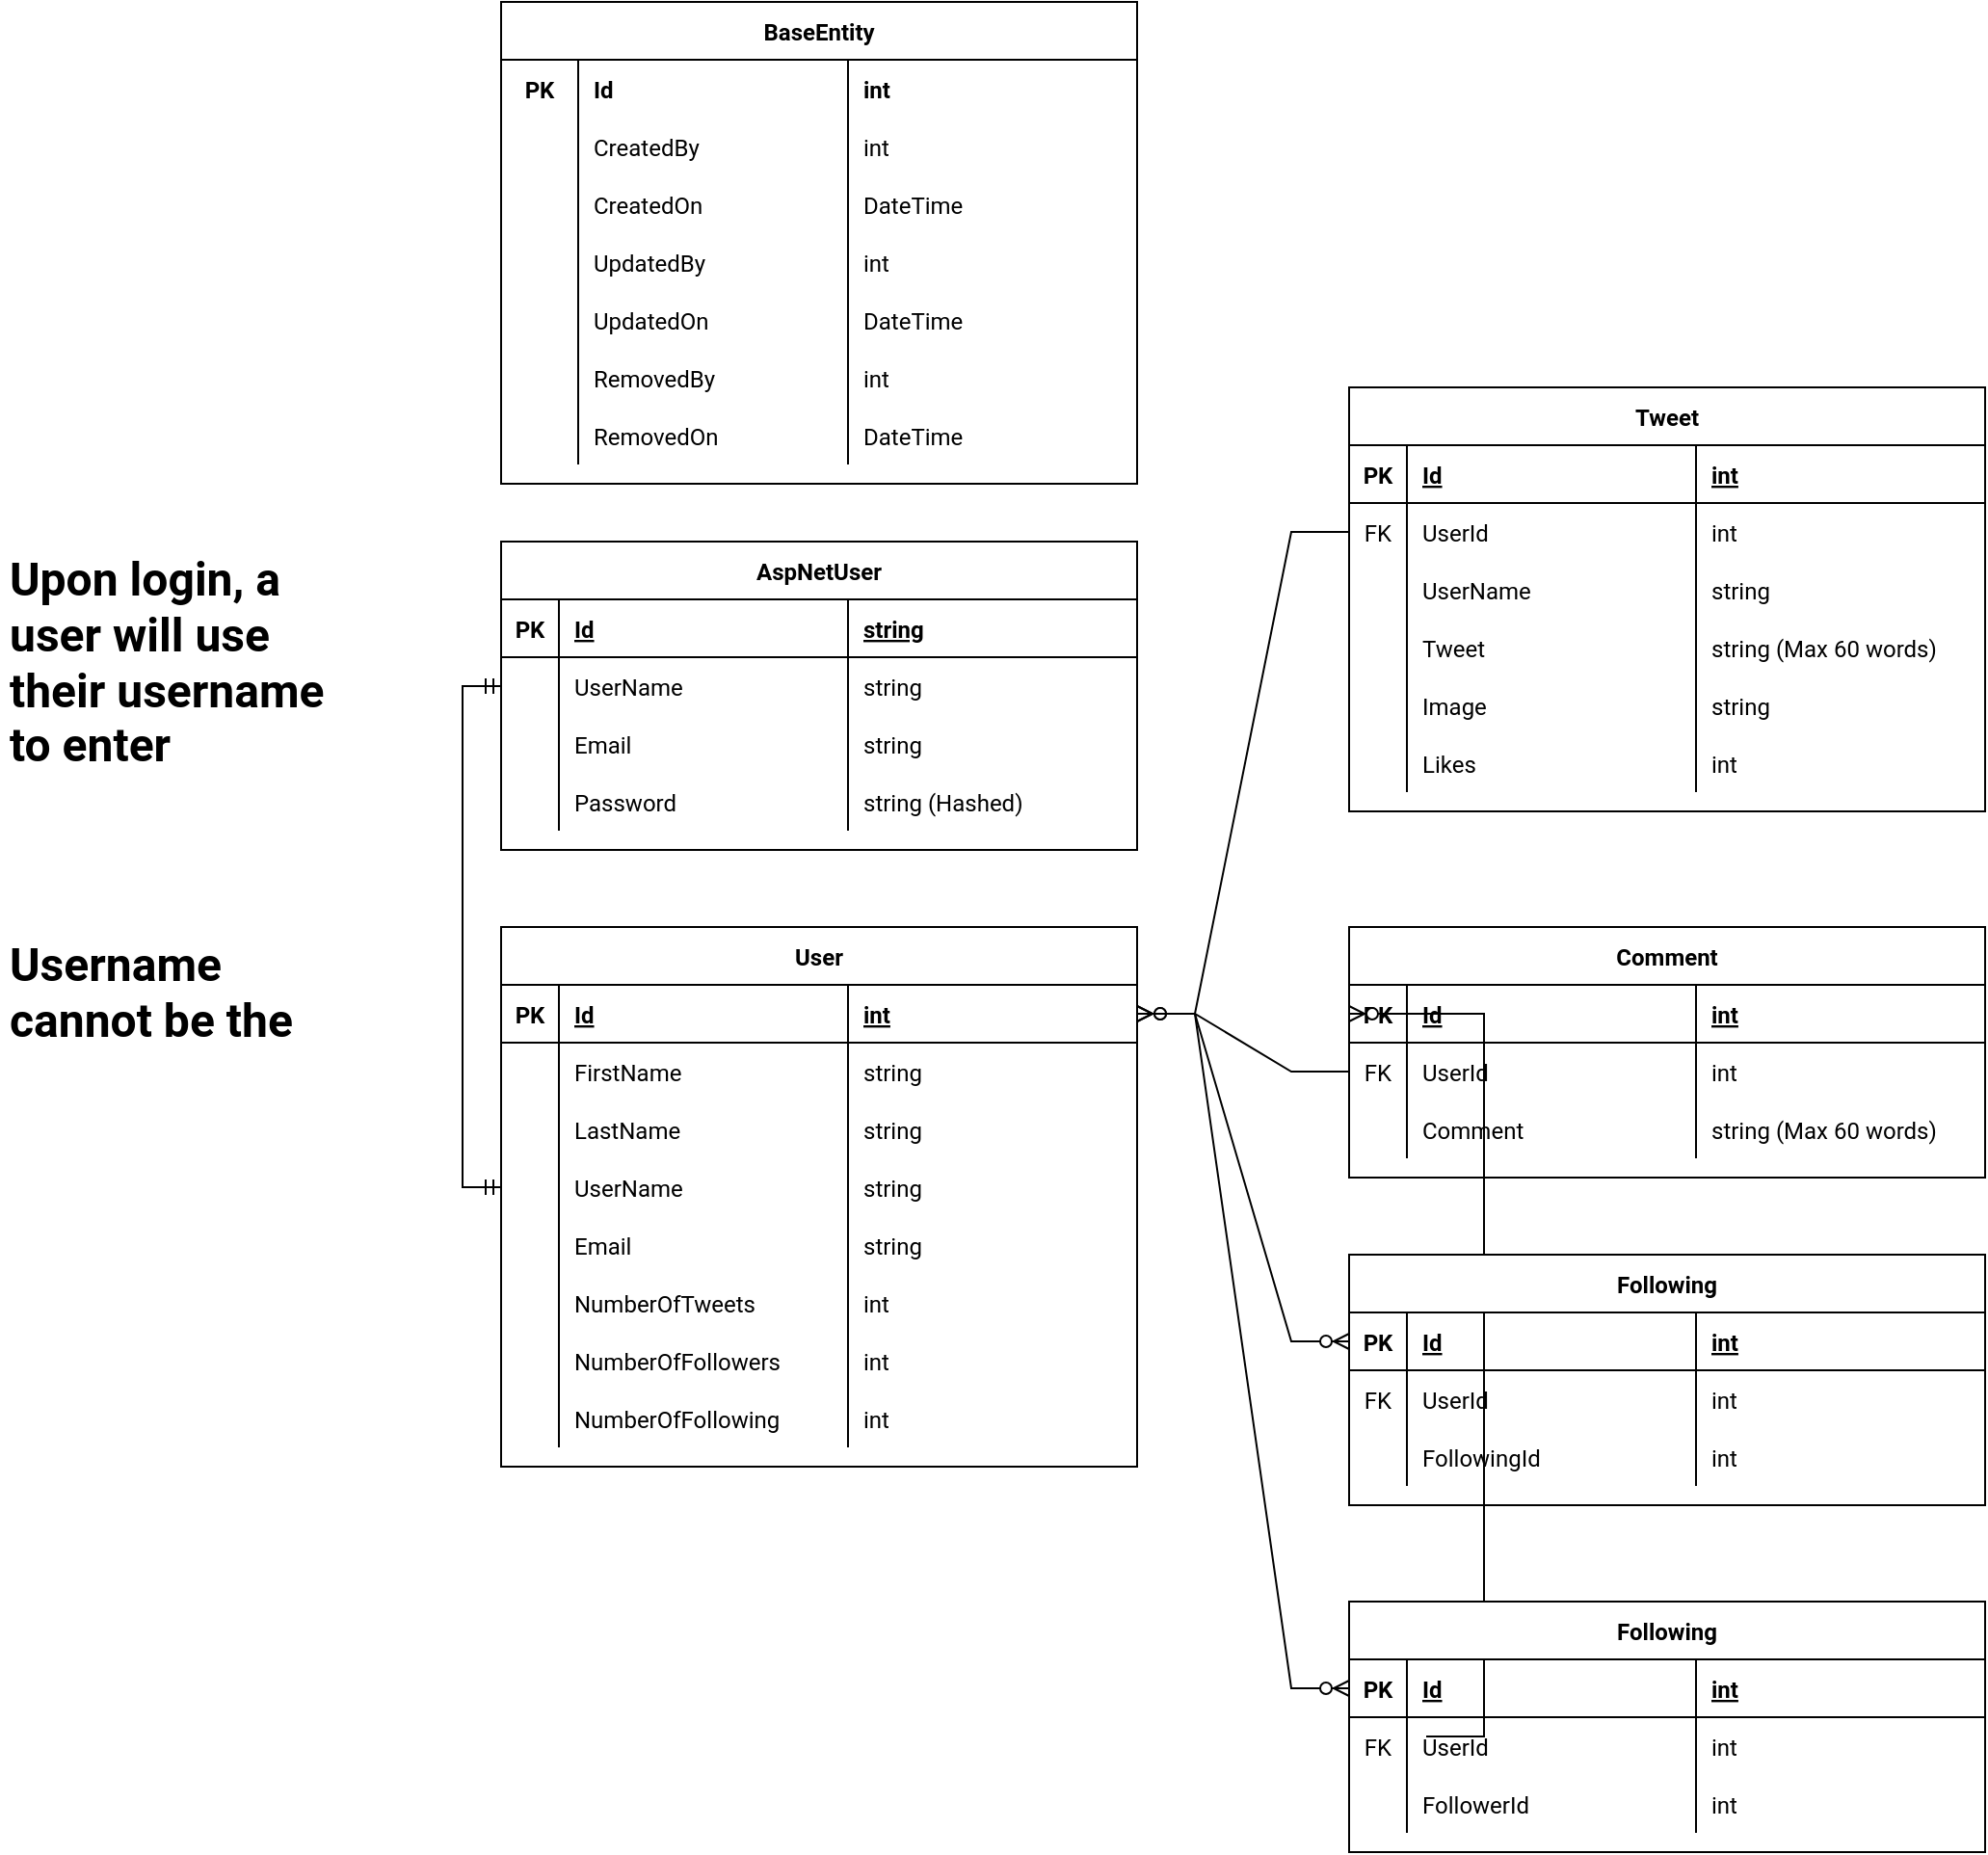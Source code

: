 <mxfile version="18.2.0" type="github">
  <diagram id="gnSYyc3qr86CfC4OPaoV" name="Page-1">
    <mxGraphModel dx="1326" dy="1148" grid="1" gridSize="10" guides="1" tooltips="1" connect="1" arrows="1" fold="1" page="0" pageScale="1" pageWidth="850" pageHeight="1100" background="none" math="0" shadow="0">
      <root>
        <mxCell id="0" />
        <mxCell id="1" parent="0" />
        <mxCell id="DhccVZSu8FzCOMwvAZkT-1" value="AspNetUser" style="shape=table;startSize=30;container=1;collapsible=1;childLayout=tableLayout;fixedRows=1;rowLines=0;fontStyle=1;align=center;resizeLast=1;rounded=0;fontFamily=Roboto;fontSource=https%3A%2F%2Ffonts.googleapis.com%2Fcss%3Ffamily%3DRoboto;swimlaneLine=1;" vertex="1" parent="1">
          <mxGeometry x="520" y="-50" width="330" height="160" as="geometry" />
        </mxCell>
        <mxCell id="DhccVZSu8FzCOMwvAZkT-2" value="" style="shape=tableRow;horizontal=0;startSize=0;swimlaneHead=0;swimlaneBody=0;fillColor=none;collapsible=0;dropTarget=0;points=[[0,0.5],[1,0.5]];portConstraint=eastwest;top=0;left=0;right=0;bottom=1;rounded=0;fontFamily=Roboto;fontSource=https%3A%2F%2Ffonts.googleapis.com%2Fcss%3Ffamily%3DRoboto;swimlaneLine=1;" vertex="1" parent="DhccVZSu8FzCOMwvAZkT-1">
          <mxGeometry y="30" width="330" height="30" as="geometry" />
        </mxCell>
        <mxCell id="DhccVZSu8FzCOMwvAZkT-3" value="PK" style="shape=partialRectangle;connectable=0;fillColor=none;top=0;left=0;bottom=0;right=0;fontStyle=1;overflow=hidden;rounded=0;fontFamily=Roboto;fontSource=https%3A%2F%2Ffonts.googleapis.com%2Fcss%3Ffamily%3DRoboto;swimlaneLine=1;" vertex="1" parent="DhccVZSu8FzCOMwvAZkT-2">
          <mxGeometry width="30" height="30" as="geometry">
            <mxRectangle width="30" height="30" as="alternateBounds" />
          </mxGeometry>
        </mxCell>
        <mxCell id="DhccVZSu8FzCOMwvAZkT-4" value="Id" style="shape=partialRectangle;connectable=0;fillColor=none;top=0;left=0;bottom=0;right=0;align=left;spacingLeft=6;fontStyle=5;overflow=hidden;rounded=0;fontFamily=Roboto;fontSource=https%3A%2F%2Ffonts.googleapis.com%2Fcss%3Ffamily%3DRoboto;swimlaneLine=1;" vertex="1" parent="DhccVZSu8FzCOMwvAZkT-2">
          <mxGeometry x="30" width="150" height="30" as="geometry">
            <mxRectangle width="150" height="30" as="alternateBounds" />
          </mxGeometry>
        </mxCell>
        <mxCell id="DhccVZSu8FzCOMwvAZkT-14" value="string" style="shape=partialRectangle;connectable=0;fillColor=none;top=0;left=0;bottom=0;right=0;align=left;spacingLeft=6;fontStyle=5;overflow=hidden;rounded=0;fontFamily=Roboto;fontSource=https%3A%2F%2Ffonts.googleapis.com%2Fcss%3Ffamily%3DRoboto;swimlaneLine=1;" vertex="1" parent="DhccVZSu8FzCOMwvAZkT-2">
          <mxGeometry x="180" width="150" height="30" as="geometry">
            <mxRectangle width="150" height="30" as="alternateBounds" />
          </mxGeometry>
        </mxCell>
        <mxCell id="DhccVZSu8FzCOMwvAZkT-5" value="" style="shape=tableRow;horizontal=0;startSize=0;swimlaneHead=0;swimlaneBody=0;fillColor=none;collapsible=0;dropTarget=0;points=[[0,0.5],[1,0.5]];portConstraint=eastwest;top=0;left=0;right=0;bottom=0;rounded=0;fontFamily=Roboto;fontSource=https%3A%2F%2Ffonts.googleapis.com%2Fcss%3Ffamily%3DRoboto;swimlaneLine=1;" vertex="1" parent="DhccVZSu8FzCOMwvAZkT-1">
          <mxGeometry y="60" width="330" height="30" as="geometry" />
        </mxCell>
        <mxCell id="DhccVZSu8FzCOMwvAZkT-6" value="" style="shape=partialRectangle;connectable=0;fillColor=none;top=0;left=0;bottom=0;right=0;editable=1;overflow=hidden;rounded=0;fontFamily=Roboto;fontSource=https%3A%2F%2Ffonts.googleapis.com%2Fcss%3Ffamily%3DRoboto;swimlaneLine=1;" vertex="1" parent="DhccVZSu8FzCOMwvAZkT-5">
          <mxGeometry width="30" height="30" as="geometry">
            <mxRectangle width="30" height="30" as="alternateBounds" />
          </mxGeometry>
        </mxCell>
        <mxCell id="DhccVZSu8FzCOMwvAZkT-7" value="UserName" style="shape=partialRectangle;connectable=0;fillColor=none;top=0;left=0;bottom=0;right=0;align=left;spacingLeft=6;overflow=hidden;rounded=0;fontFamily=Roboto;fontSource=https%3A%2F%2Ffonts.googleapis.com%2Fcss%3Ffamily%3DRoboto;swimlaneLine=1;" vertex="1" parent="DhccVZSu8FzCOMwvAZkT-5">
          <mxGeometry x="30" width="150" height="30" as="geometry">
            <mxRectangle width="150" height="30" as="alternateBounds" />
          </mxGeometry>
        </mxCell>
        <mxCell id="DhccVZSu8FzCOMwvAZkT-15" value="string" style="shape=partialRectangle;connectable=0;fillColor=none;top=0;left=0;bottom=0;right=0;align=left;spacingLeft=6;overflow=hidden;rounded=0;fontFamily=Roboto;fontSource=https%3A%2F%2Ffonts.googleapis.com%2Fcss%3Ffamily%3DRoboto;swimlaneLine=1;" vertex="1" parent="DhccVZSu8FzCOMwvAZkT-5">
          <mxGeometry x="180" width="150" height="30" as="geometry">
            <mxRectangle width="150" height="30" as="alternateBounds" />
          </mxGeometry>
        </mxCell>
        <mxCell id="DhccVZSu8FzCOMwvAZkT-8" value="" style="shape=tableRow;horizontal=0;startSize=0;swimlaneHead=0;swimlaneBody=0;fillColor=none;collapsible=0;dropTarget=0;points=[[0,0.5],[1,0.5]];portConstraint=eastwest;top=0;left=0;right=0;bottom=0;rounded=0;fontFamily=Roboto;fontSource=https%3A%2F%2Ffonts.googleapis.com%2Fcss%3Ffamily%3DRoboto;swimlaneLine=1;" vertex="1" parent="DhccVZSu8FzCOMwvAZkT-1">
          <mxGeometry y="90" width="330" height="30" as="geometry" />
        </mxCell>
        <mxCell id="DhccVZSu8FzCOMwvAZkT-9" value="" style="shape=partialRectangle;connectable=0;fillColor=none;top=0;left=0;bottom=0;right=0;editable=1;overflow=hidden;rounded=0;fontFamily=Roboto;fontSource=https%3A%2F%2Ffonts.googleapis.com%2Fcss%3Ffamily%3DRoboto;swimlaneLine=1;" vertex="1" parent="DhccVZSu8FzCOMwvAZkT-8">
          <mxGeometry width="30" height="30" as="geometry">
            <mxRectangle width="30" height="30" as="alternateBounds" />
          </mxGeometry>
        </mxCell>
        <mxCell id="DhccVZSu8FzCOMwvAZkT-10" value="Email" style="shape=partialRectangle;connectable=0;fillColor=none;top=0;left=0;bottom=0;right=0;align=left;spacingLeft=6;overflow=hidden;rounded=0;fontFamily=Roboto;fontSource=https%3A%2F%2Ffonts.googleapis.com%2Fcss%3Ffamily%3DRoboto;swimlaneLine=1;" vertex="1" parent="DhccVZSu8FzCOMwvAZkT-8">
          <mxGeometry x="30" width="150" height="30" as="geometry">
            <mxRectangle width="150" height="30" as="alternateBounds" />
          </mxGeometry>
        </mxCell>
        <mxCell id="DhccVZSu8FzCOMwvAZkT-16" value="string" style="shape=partialRectangle;connectable=0;fillColor=none;top=0;left=0;bottom=0;right=0;align=left;spacingLeft=6;overflow=hidden;rounded=0;fontFamily=Roboto;fontSource=https%3A%2F%2Ffonts.googleapis.com%2Fcss%3Ffamily%3DRoboto;swimlaneLine=1;" vertex="1" parent="DhccVZSu8FzCOMwvAZkT-8">
          <mxGeometry x="180" width="150" height="30" as="geometry">
            <mxRectangle width="150" height="30" as="alternateBounds" />
          </mxGeometry>
        </mxCell>
        <mxCell id="DhccVZSu8FzCOMwvAZkT-11" value="" style="shape=tableRow;horizontal=0;startSize=0;swimlaneHead=0;swimlaneBody=0;fillColor=none;collapsible=0;dropTarget=0;points=[[0,0.5],[1,0.5]];portConstraint=eastwest;top=0;left=0;right=0;bottom=0;rounded=0;fontFamily=Roboto;fontSource=https%3A%2F%2Ffonts.googleapis.com%2Fcss%3Ffamily%3DRoboto;swimlaneLine=1;" vertex="1" parent="DhccVZSu8FzCOMwvAZkT-1">
          <mxGeometry y="120" width="330" height="30" as="geometry" />
        </mxCell>
        <mxCell id="DhccVZSu8FzCOMwvAZkT-12" value="" style="shape=partialRectangle;connectable=0;fillColor=none;top=0;left=0;bottom=0;right=0;editable=1;overflow=hidden;rounded=0;fontFamily=Roboto;fontSource=https%3A%2F%2Ffonts.googleapis.com%2Fcss%3Ffamily%3DRoboto;swimlaneLine=1;" vertex="1" parent="DhccVZSu8FzCOMwvAZkT-11">
          <mxGeometry width="30" height="30" as="geometry">
            <mxRectangle width="30" height="30" as="alternateBounds" />
          </mxGeometry>
        </mxCell>
        <mxCell id="DhccVZSu8FzCOMwvAZkT-13" value="Password" style="shape=partialRectangle;connectable=0;fillColor=none;top=0;left=0;bottom=0;right=0;align=left;spacingLeft=6;overflow=hidden;rounded=0;fontFamily=Roboto;fontSource=https%3A%2F%2Ffonts.googleapis.com%2Fcss%3Ffamily%3DRoboto;swimlaneLine=1;" vertex="1" parent="DhccVZSu8FzCOMwvAZkT-11">
          <mxGeometry x="30" width="150" height="30" as="geometry">
            <mxRectangle width="150" height="30" as="alternateBounds" />
          </mxGeometry>
        </mxCell>
        <mxCell id="DhccVZSu8FzCOMwvAZkT-17" value="string (Hashed)" style="shape=partialRectangle;connectable=0;fillColor=none;top=0;left=0;bottom=0;right=0;align=left;spacingLeft=6;overflow=hidden;rounded=0;fontFamily=Roboto;fontSource=https%3A%2F%2Ffonts.googleapis.com%2Fcss%3Ffamily%3DRoboto;swimlaneLine=1;" vertex="1" parent="DhccVZSu8FzCOMwvAZkT-11">
          <mxGeometry x="180" width="150" height="30" as="geometry">
            <mxRectangle width="150" height="30" as="alternateBounds" />
          </mxGeometry>
        </mxCell>
        <mxCell id="DhccVZSu8FzCOMwvAZkT-18" value="User" style="shape=table;startSize=30;container=1;collapsible=1;childLayout=tableLayout;fixedRows=1;rowLines=0;fontStyle=1;align=center;resizeLast=1;rounded=0;fontFamily=Roboto;fontSource=https%3A%2F%2Ffonts.googleapis.com%2Fcss%3Ffamily%3DRoboto;swimlaneLine=1;" vertex="1" parent="1">
          <mxGeometry x="520" y="150" width="330" height="280" as="geometry" />
        </mxCell>
        <mxCell id="DhccVZSu8FzCOMwvAZkT-19" value="" style="shape=tableRow;horizontal=0;startSize=0;swimlaneHead=0;swimlaneBody=0;fillColor=none;collapsible=0;dropTarget=0;points=[[0,0.5],[1,0.5]];portConstraint=eastwest;top=0;left=0;right=0;bottom=1;rounded=0;fontFamily=Roboto;fontSource=https%3A%2F%2Ffonts.googleapis.com%2Fcss%3Ffamily%3DRoboto;swimlaneLine=1;" vertex="1" parent="DhccVZSu8FzCOMwvAZkT-18">
          <mxGeometry y="30" width="330" height="30" as="geometry" />
        </mxCell>
        <mxCell id="DhccVZSu8FzCOMwvAZkT-20" value="PK" style="shape=partialRectangle;connectable=0;fillColor=none;top=0;left=0;bottom=0;right=0;fontStyle=1;overflow=hidden;rounded=0;fontFamily=Roboto;fontSource=https%3A%2F%2Ffonts.googleapis.com%2Fcss%3Ffamily%3DRoboto;swimlaneLine=1;" vertex="1" parent="DhccVZSu8FzCOMwvAZkT-19">
          <mxGeometry width="30" height="30" as="geometry">
            <mxRectangle width="30" height="30" as="alternateBounds" />
          </mxGeometry>
        </mxCell>
        <mxCell id="DhccVZSu8FzCOMwvAZkT-21" value="Id" style="shape=partialRectangle;connectable=0;fillColor=none;top=0;left=0;bottom=0;right=0;align=left;spacingLeft=6;fontStyle=5;overflow=hidden;rounded=0;fontFamily=Roboto;fontSource=https%3A%2F%2Ffonts.googleapis.com%2Fcss%3Ffamily%3DRoboto;swimlaneLine=1;" vertex="1" parent="DhccVZSu8FzCOMwvAZkT-19">
          <mxGeometry x="30" width="150" height="30" as="geometry">
            <mxRectangle width="150" height="30" as="alternateBounds" />
          </mxGeometry>
        </mxCell>
        <mxCell id="DhccVZSu8FzCOMwvAZkT-22" value="int" style="shape=partialRectangle;connectable=0;fillColor=none;top=0;left=0;bottom=0;right=0;align=left;spacingLeft=6;fontStyle=5;overflow=hidden;rounded=0;fontFamily=Roboto;fontSource=https%3A%2F%2Ffonts.googleapis.com%2Fcss%3Ffamily%3DRoboto;swimlaneLine=1;" vertex="1" parent="DhccVZSu8FzCOMwvAZkT-19">
          <mxGeometry x="180" width="150" height="30" as="geometry">
            <mxRectangle width="150" height="30" as="alternateBounds" />
          </mxGeometry>
        </mxCell>
        <mxCell id="DhccVZSu8FzCOMwvAZkT-142" style="shape=tableRow;horizontal=0;startSize=0;swimlaneHead=0;swimlaneBody=0;fillColor=none;collapsible=0;dropTarget=0;points=[[0,0.5],[1,0.5]];portConstraint=eastwest;top=0;left=0;right=0;bottom=0;rounded=0;fontFamily=Roboto;fontSource=https%3A%2F%2Ffonts.googleapis.com%2Fcss%3Ffamily%3DRoboto;swimlaneLine=1;" vertex="1" parent="DhccVZSu8FzCOMwvAZkT-18">
          <mxGeometry y="60" width="330" height="30" as="geometry" />
        </mxCell>
        <mxCell id="DhccVZSu8FzCOMwvAZkT-143" style="shape=partialRectangle;connectable=0;fillColor=none;top=0;left=0;bottom=0;right=0;editable=1;overflow=hidden;rounded=0;fontFamily=Roboto;fontSource=https%3A%2F%2Ffonts.googleapis.com%2Fcss%3Ffamily%3DRoboto;swimlaneLine=1;" vertex="1" parent="DhccVZSu8FzCOMwvAZkT-142">
          <mxGeometry width="30" height="30" as="geometry">
            <mxRectangle width="30" height="30" as="alternateBounds" />
          </mxGeometry>
        </mxCell>
        <mxCell id="DhccVZSu8FzCOMwvAZkT-144" value="FirstName" style="shape=partialRectangle;connectable=0;fillColor=none;top=0;left=0;bottom=0;right=0;align=left;spacingLeft=6;overflow=hidden;rounded=0;fontFamily=Roboto;fontSource=https%3A%2F%2Ffonts.googleapis.com%2Fcss%3Ffamily%3DRoboto;swimlaneLine=1;" vertex="1" parent="DhccVZSu8FzCOMwvAZkT-142">
          <mxGeometry x="30" width="150" height="30" as="geometry">
            <mxRectangle width="150" height="30" as="alternateBounds" />
          </mxGeometry>
        </mxCell>
        <mxCell id="DhccVZSu8FzCOMwvAZkT-145" value="string" style="shape=partialRectangle;connectable=0;fillColor=none;top=0;left=0;bottom=0;right=0;align=left;spacingLeft=6;overflow=hidden;rounded=0;fontFamily=Roboto;fontSource=https%3A%2F%2Ffonts.googleapis.com%2Fcss%3Ffamily%3DRoboto;swimlaneLine=1;" vertex="1" parent="DhccVZSu8FzCOMwvAZkT-142">
          <mxGeometry x="180" width="150" height="30" as="geometry">
            <mxRectangle width="150" height="30" as="alternateBounds" />
          </mxGeometry>
        </mxCell>
        <mxCell id="DhccVZSu8FzCOMwvAZkT-146" style="shape=tableRow;horizontal=0;startSize=0;swimlaneHead=0;swimlaneBody=0;fillColor=none;collapsible=0;dropTarget=0;points=[[0,0.5],[1,0.5]];portConstraint=eastwest;top=0;left=0;right=0;bottom=0;rounded=0;fontFamily=Roboto;fontSource=https%3A%2F%2Ffonts.googleapis.com%2Fcss%3Ffamily%3DRoboto;swimlaneLine=1;" vertex="1" parent="DhccVZSu8FzCOMwvAZkT-18">
          <mxGeometry y="90" width="330" height="30" as="geometry" />
        </mxCell>
        <mxCell id="DhccVZSu8FzCOMwvAZkT-147" style="shape=partialRectangle;connectable=0;fillColor=none;top=0;left=0;bottom=0;right=0;editable=1;overflow=hidden;rounded=0;fontFamily=Roboto;fontSource=https%3A%2F%2Ffonts.googleapis.com%2Fcss%3Ffamily%3DRoboto;swimlaneLine=1;" vertex="1" parent="DhccVZSu8FzCOMwvAZkT-146">
          <mxGeometry width="30" height="30" as="geometry">
            <mxRectangle width="30" height="30" as="alternateBounds" />
          </mxGeometry>
        </mxCell>
        <mxCell id="DhccVZSu8FzCOMwvAZkT-148" value="LastName" style="shape=partialRectangle;connectable=0;fillColor=none;top=0;left=0;bottom=0;right=0;align=left;spacingLeft=6;overflow=hidden;rounded=0;fontFamily=Roboto;fontSource=https%3A%2F%2Ffonts.googleapis.com%2Fcss%3Ffamily%3DRoboto;swimlaneLine=1;" vertex="1" parent="DhccVZSu8FzCOMwvAZkT-146">
          <mxGeometry x="30" width="150" height="30" as="geometry">
            <mxRectangle width="150" height="30" as="alternateBounds" />
          </mxGeometry>
        </mxCell>
        <mxCell id="DhccVZSu8FzCOMwvAZkT-149" value="string" style="shape=partialRectangle;connectable=0;fillColor=none;top=0;left=0;bottom=0;right=0;align=left;spacingLeft=6;overflow=hidden;rounded=0;fontFamily=Roboto;fontSource=https%3A%2F%2Ffonts.googleapis.com%2Fcss%3Ffamily%3DRoboto;swimlaneLine=1;" vertex="1" parent="DhccVZSu8FzCOMwvAZkT-146">
          <mxGeometry x="180" width="150" height="30" as="geometry">
            <mxRectangle width="150" height="30" as="alternateBounds" />
          </mxGeometry>
        </mxCell>
        <mxCell id="DhccVZSu8FzCOMwvAZkT-23" value="" style="shape=tableRow;horizontal=0;startSize=0;swimlaneHead=0;swimlaneBody=0;fillColor=none;collapsible=0;dropTarget=0;points=[[0,0.5],[1,0.5]];portConstraint=eastwest;top=0;left=0;right=0;bottom=0;rounded=0;fontFamily=Roboto;fontSource=https%3A%2F%2Ffonts.googleapis.com%2Fcss%3Ffamily%3DRoboto;swimlaneLine=1;" vertex="1" parent="DhccVZSu8FzCOMwvAZkT-18">
          <mxGeometry y="120" width="330" height="30" as="geometry" />
        </mxCell>
        <mxCell id="DhccVZSu8FzCOMwvAZkT-24" value="" style="shape=partialRectangle;connectable=0;fillColor=none;top=0;left=0;bottom=0;right=0;editable=1;overflow=hidden;rounded=0;fontFamily=Roboto;fontSource=https%3A%2F%2Ffonts.googleapis.com%2Fcss%3Ffamily%3DRoboto;swimlaneLine=1;" vertex="1" parent="DhccVZSu8FzCOMwvAZkT-23">
          <mxGeometry width="30" height="30" as="geometry">
            <mxRectangle width="30" height="30" as="alternateBounds" />
          </mxGeometry>
        </mxCell>
        <mxCell id="DhccVZSu8FzCOMwvAZkT-25" value="UserName" style="shape=partialRectangle;connectable=0;fillColor=none;top=0;left=0;bottom=0;right=0;align=left;spacingLeft=6;overflow=hidden;rounded=0;fontFamily=Roboto;fontSource=https%3A%2F%2Ffonts.googleapis.com%2Fcss%3Ffamily%3DRoboto;swimlaneLine=1;" vertex="1" parent="DhccVZSu8FzCOMwvAZkT-23">
          <mxGeometry x="30" width="150" height="30" as="geometry">
            <mxRectangle width="150" height="30" as="alternateBounds" />
          </mxGeometry>
        </mxCell>
        <mxCell id="DhccVZSu8FzCOMwvAZkT-26" value="string" style="shape=partialRectangle;connectable=0;fillColor=none;top=0;left=0;bottom=0;right=0;align=left;spacingLeft=6;overflow=hidden;rounded=0;fontFamily=Roboto;fontSource=https%3A%2F%2Ffonts.googleapis.com%2Fcss%3Ffamily%3DRoboto;swimlaneLine=1;" vertex="1" parent="DhccVZSu8FzCOMwvAZkT-23">
          <mxGeometry x="180" width="150" height="30" as="geometry">
            <mxRectangle width="150" height="30" as="alternateBounds" />
          </mxGeometry>
        </mxCell>
        <mxCell id="DhccVZSu8FzCOMwvAZkT-27" value="" style="shape=tableRow;horizontal=0;startSize=0;swimlaneHead=0;swimlaneBody=0;fillColor=none;collapsible=0;dropTarget=0;points=[[0,0.5],[1,0.5]];portConstraint=eastwest;top=0;left=0;right=0;bottom=0;rounded=0;fontFamily=Roboto;fontSource=https%3A%2F%2Ffonts.googleapis.com%2Fcss%3Ffamily%3DRoboto;swimlaneLine=1;" vertex="1" parent="DhccVZSu8FzCOMwvAZkT-18">
          <mxGeometry y="150" width="330" height="30" as="geometry" />
        </mxCell>
        <mxCell id="DhccVZSu8FzCOMwvAZkT-28" value="" style="shape=partialRectangle;connectable=0;fillColor=none;top=0;left=0;bottom=0;right=0;editable=1;overflow=hidden;rounded=0;fontFamily=Roboto;fontSource=https%3A%2F%2Ffonts.googleapis.com%2Fcss%3Ffamily%3DRoboto;swimlaneLine=1;" vertex="1" parent="DhccVZSu8FzCOMwvAZkT-27">
          <mxGeometry width="30" height="30" as="geometry">
            <mxRectangle width="30" height="30" as="alternateBounds" />
          </mxGeometry>
        </mxCell>
        <mxCell id="DhccVZSu8FzCOMwvAZkT-29" value="Email" style="shape=partialRectangle;connectable=0;fillColor=none;top=0;left=0;bottom=0;right=0;align=left;spacingLeft=6;overflow=hidden;rounded=0;fontFamily=Roboto;fontSource=https%3A%2F%2Ffonts.googleapis.com%2Fcss%3Ffamily%3DRoboto;swimlaneLine=1;" vertex="1" parent="DhccVZSu8FzCOMwvAZkT-27">
          <mxGeometry x="30" width="150" height="30" as="geometry">
            <mxRectangle width="150" height="30" as="alternateBounds" />
          </mxGeometry>
        </mxCell>
        <mxCell id="DhccVZSu8FzCOMwvAZkT-30" value="string" style="shape=partialRectangle;connectable=0;fillColor=none;top=0;left=0;bottom=0;right=0;align=left;spacingLeft=6;overflow=hidden;rounded=0;fontFamily=Roboto;fontSource=https%3A%2F%2Ffonts.googleapis.com%2Fcss%3Ffamily%3DRoboto;swimlaneLine=1;" vertex="1" parent="DhccVZSu8FzCOMwvAZkT-27">
          <mxGeometry x="180" width="150" height="30" as="geometry">
            <mxRectangle width="150" height="30" as="alternateBounds" />
          </mxGeometry>
        </mxCell>
        <mxCell id="DhccVZSu8FzCOMwvAZkT-31" value="" style="shape=tableRow;horizontal=0;startSize=0;swimlaneHead=0;swimlaneBody=0;fillColor=none;collapsible=0;dropTarget=0;points=[[0,0.5],[1,0.5]];portConstraint=eastwest;top=0;left=0;right=0;bottom=0;rounded=0;fontFamily=Roboto;fontSource=https%3A%2F%2Ffonts.googleapis.com%2Fcss%3Ffamily%3DRoboto;swimlaneLine=1;" vertex="1" parent="DhccVZSu8FzCOMwvAZkT-18">
          <mxGeometry y="180" width="330" height="30" as="geometry" />
        </mxCell>
        <mxCell id="DhccVZSu8FzCOMwvAZkT-32" value="" style="shape=partialRectangle;connectable=0;fillColor=none;top=0;left=0;bottom=0;right=0;editable=1;overflow=hidden;rounded=0;fontFamily=Roboto;fontSource=https%3A%2F%2Ffonts.googleapis.com%2Fcss%3Ffamily%3DRoboto;swimlaneLine=1;" vertex="1" parent="DhccVZSu8FzCOMwvAZkT-31">
          <mxGeometry width="30" height="30" as="geometry">
            <mxRectangle width="30" height="30" as="alternateBounds" />
          </mxGeometry>
        </mxCell>
        <mxCell id="DhccVZSu8FzCOMwvAZkT-33" value="NumberOfTweets" style="shape=partialRectangle;connectable=0;fillColor=none;top=0;left=0;bottom=0;right=0;align=left;spacingLeft=6;overflow=hidden;rounded=0;fontFamily=Roboto;fontSource=https%3A%2F%2Ffonts.googleapis.com%2Fcss%3Ffamily%3DRoboto;swimlaneLine=1;" vertex="1" parent="DhccVZSu8FzCOMwvAZkT-31">
          <mxGeometry x="30" width="150" height="30" as="geometry">
            <mxRectangle width="150" height="30" as="alternateBounds" />
          </mxGeometry>
        </mxCell>
        <mxCell id="DhccVZSu8FzCOMwvAZkT-34" value="int" style="shape=partialRectangle;connectable=0;fillColor=none;top=0;left=0;bottom=0;right=0;align=left;spacingLeft=6;overflow=hidden;rounded=0;fontFamily=Roboto;fontSource=https%3A%2F%2Ffonts.googleapis.com%2Fcss%3Ffamily%3DRoboto;swimlaneLine=1;" vertex="1" parent="DhccVZSu8FzCOMwvAZkT-31">
          <mxGeometry x="180" width="150" height="30" as="geometry">
            <mxRectangle width="150" height="30" as="alternateBounds" />
          </mxGeometry>
        </mxCell>
        <mxCell id="DhccVZSu8FzCOMwvAZkT-91" style="shape=tableRow;horizontal=0;startSize=0;swimlaneHead=0;swimlaneBody=0;fillColor=none;collapsible=0;dropTarget=0;points=[[0,0.5],[1,0.5]];portConstraint=eastwest;top=0;left=0;right=0;bottom=0;rounded=0;fontFamily=Roboto;fontSource=https%3A%2F%2Ffonts.googleapis.com%2Fcss%3Ffamily%3DRoboto;swimlaneLine=1;" vertex="1" parent="DhccVZSu8FzCOMwvAZkT-18">
          <mxGeometry y="210" width="330" height="30" as="geometry" />
        </mxCell>
        <mxCell id="DhccVZSu8FzCOMwvAZkT-92" style="shape=partialRectangle;connectable=0;fillColor=none;top=0;left=0;bottom=0;right=0;editable=1;overflow=hidden;rounded=0;fontFamily=Roboto;fontSource=https%3A%2F%2Ffonts.googleapis.com%2Fcss%3Ffamily%3DRoboto;swimlaneLine=1;" vertex="1" parent="DhccVZSu8FzCOMwvAZkT-91">
          <mxGeometry width="30" height="30" as="geometry">
            <mxRectangle width="30" height="30" as="alternateBounds" />
          </mxGeometry>
        </mxCell>
        <mxCell id="DhccVZSu8FzCOMwvAZkT-93" value="NumberOfFollowers" style="shape=partialRectangle;connectable=0;fillColor=none;top=0;left=0;bottom=0;right=0;align=left;spacingLeft=6;overflow=hidden;rounded=0;fontFamily=Roboto;fontSource=https%3A%2F%2Ffonts.googleapis.com%2Fcss%3Ffamily%3DRoboto;swimlaneLine=1;" vertex="1" parent="DhccVZSu8FzCOMwvAZkT-91">
          <mxGeometry x="30" width="150" height="30" as="geometry">
            <mxRectangle width="150" height="30" as="alternateBounds" />
          </mxGeometry>
        </mxCell>
        <mxCell id="DhccVZSu8FzCOMwvAZkT-94" value="int" style="shape=partialRectangle;connectable=0;fillColor=none;top=0;left=0;bottom=0;right=0;align=left;spacingLeft=6;overflow=hidden;rounded=0;fontFamily=Roboto;fontSource=https%3A%2F%2Ffonts.googleapis.com%2Fcss%3Ffamily%3DRoboto;swimlaneLine=1;" vertex="1" parent="DhccVZSu8FzCOMwvAZkT-91">
          <mxGeometry x="180" width="150" height="30" as="geometry">
            <mxRectangle width="150" height="30" as="alternateBounds" />
          </mxGeometry>
        </mxCell>
        <mxCell id="DhccVZSu8FzCOMwvAZkT-95" style="shape=tableRow;horizontal=0;startSize=0;swimlaneHead=0;swimlaneBody=0;fillColor=none;collapsible=0;dropTarget=0;points=[[0,0.5],[1,0.5]];portConstraint=eastwest;top=0;left=0;right=0;bottom=0;rounded=0;fontFamily=Roboto;fontSource=https%3A%2F%2Ffonts.googleapis.com%2Fcss%3Ffamily%3DRoboto;swimlaneLine=1;" vertex="1" parent="DhccVZSu8FzCOMwvAZkT-18">
          <mxGeometry y="240" width="330" height="30" as="geometry" />
        </mxCell>
        <mxCell id="DhccVZSu8FzCOMwvAZkT-96" style="shape=partialRectangle;connectable=0;fillColor=none;top=0;left=0;bottom=0;right=0;editable=1;overflow=hidden;rounded=0;fontFamily=Roboto;fontSource=https%3A%2F%2Ffonts.googleapis.com%2Fcss%3Ffamily%3DRoboto;swimlaneLine=1;" vertex="1" parent="DhccVZSu8FzCOMwvAZkT-95">
          <mxGeometry width="30" height="30" as="geometry">
            <mxRectangle width="30" height="30" as="alternateBounds" />
          </mxGeometry>
        </mxCell>
        <mxCell id="DhccVZSu8FzCOMwvAZkT-97" value="NumberOfFollowing" style="shape=partialRectangle;connectable=0;fillColor=none;top=0;left=0;bottom=0;right=0;align=left;spacingLeft=6;overflow=hidden;rounded=0;fontFamily=Roboto;fontSource=https%3A%2F%2Ffonts.googleapis.com%2Fcss%3Ffamily%3DRoboto;swimlaneLine=1;" vertex="1" parent="DhccVZSu8FzCOMwvAZkT-95">
          <mxGeometry x="30" width="150" height="30" as="geometry">
            <mxRectangle width="150" height="30" as="alternateBounds" />
          </mxGeometry>
        </mxCell>
        <mxCell id="DhccVZSu8FzCOMwvAZkT-98" value="int" style="shape=partialRectangle;connectable=0;fillColor=none;top=0;left=0;bottom=0;right=0;align=left;spacingLeft=6;overflow=hidden;rounded=0;fontFamily=Roboto;fontSource=https%3A%2F%2Ffonts.googleapis.com%2Fcss%3Ffamily%3DRoboto;swimlaneLine=1;" vertex="1" parent="DhccVZSu8FzCOMwvAZkT-95">
          <mxGeometry x="180" width="150" height="30" as="geometry">
            <mxRectangle width="150" height="30" as="alternateBounds" />
          </mxGeometry>
        </mxCell>
        <mxCell id="DhccVZSu8FzCOMwvAZkT-36" value="&lt;h1&gt;Username cannot be the same&lt;/h1&gt;" style="text;html=1;strokeColor=none;fillColor=none;spacing=5;spacingTop=-20;whiteSpace=wrap;overflow=hidden;rounded=0;fontFamily=Roboto;fontSource=https%3A%2F%2Ffonts.googleapis.com%2Fcss%3Ffamily%3DRoboto;swimlaneLine=1;" vertex="1" parent="1">
          <mxGeometry x="260" y="150" width="190" height="70" as="geometry" />
        </mxCell>
        <mxCell id="DhccVZSu8FzCOMwvAZkT-37" style="edgeStyle=orthogonalEdgeStyle;rounded=0;orthogonalLoop=1;jettySize=auto;html=1;entryX=0;entryY=0.5;entryDx=0;entryDy=0;endArrow=ERmandOne;endFill=0;startArrow=ERmandOne;startFill=0;fontFamily=Roboto;fontSource=https%3A%2F%2Ffonts.googleapis.com%2Fcss%3Ffamily%3DRoboto;swimlaneLine=1;" edge="1" parent="1" source="DhccVZSu8FzCOMwvAZkT-5" target="DhccVZSu8FzCOMwvAZkT-23">
          <mxGeometry relative="1" as="geometry" />
        </mxCell>
        <mxCell id="DhccVZSu8FzCOMwvAZkT-38" value="&lt;h1&gt;Upon login, a user will use their username to enter&lt;/h1&gt;" style="text;html=1;strokeColor=none;fillColor=none;spacing=5;spacingTop=-20;whiteSpace=wrap;overflow=hidden;rounded=0;fontFamily=Roboto;fontSource=https%3A%2F%2Ffonts.googleapis.com%2Fcss%3Ffamily%3DRoboto;swimlaneLine=1;" vertex="1" parent="1">
          <mxGeometry x="260" y="-50" width="190" height="120" as="geometry" />
        </mxCell>
        <mxCell id="DhccVZSu8FzCOMwvAZkT-39" value="Tweet" style="shape=table;startSize=30;container=1;collapsible=1;childLayout=tableLayout;fixedRows=1;rowLines=0;fontStyle=1;align=center;resizeLast=1;rounded=0;fontFamily=Roboto;fontSource=https%3A%2F%2Ffonts.googleapis.com%2Fcss%3Ffamily%3DRoboto;swimlaneLine=1;" vertex="1" parent="1">
          <mxGeometry x="960" y="-130" width="330" height="220" as="geometry" />
        </mxCell>
        <mxCell id="DhccVZSu8FzCOMwvAZkT-40" value="" style="shape=tableRow;horizontal=0;startSize=0;swimlaneHead=0;swimlaneBody=0;fillColor=none;collapsible=0;dropTarget=0;points=[[0,0.5],[1,0.5]];portConstraint=eastwest;top=0;left=0;right=0;bottom=1;rounded=0;fontFamily=Roboto;fontSource=https%3A%2F%2Ffonts.googleapis.com%2Fcss%3Ffamily%3DRoboto;swimlaneLine=1;" vertex="1" parent="DhccVZSu8FzCOMwvAZkT-39">
          <mxGeometry y="30" width="330" height="30" as="geometry" />
        </mxCell>
        <mxCell id="DhccVZSu8FzCOMwvAZkT-41" value="PK" style="shape=partialRectangle;connectable=0;fillColor=none;top=0;left=0;bottom=0;right=0;fontStyle=1;overflow=hidden;rounded=0;fontFamily=Roboto;fontSource=https%3A%2F%2Ffonts.googleapis.com%2Fcss%3Ffamily%3DRoboto;swimlaneLine=1;" vertex="1" parent="DhccVZSu8FzCOMwvAZkT-40">
          <mxGeometry width="30" height="30" as="geometry">
            <mxRectangle width="30" height="30" as="alternateBounds" />
          </mxGeometry>
        </mxCell>
        <mxCell id="DhccVZSu8FzCOMwvAZkT-42" value="Id" style="shape=partialRectangle;connectable=0;fillColor=none;top=0;left=0;bottom=0;right=0;align=left;spacingLeft=6;fontStyle=5;overflow=hidden;rounded=0;fontFamily=Roboto;fontSource=https%3A%2F%2Ffonts.googleapis.com%2Fcss%3Ffamily%3DRoboto;swimlaneLine=1;" vertex="1" parent="DhccVZSu8FzCOMwvAZkT-40">
          <mxGeometry x="30" width="150" height="30" as="geometry">
            <mxRectangle width="150" height="30" as="alternateBounds" />
          </mxGeometry>
        </mxCell>
        <mxCell id="DhccVZSu8FzCOMwvAZkT-43" value="int" style="shape=partialRectangle;connectable=0;fillColor=none;top=0;left=0;bottom=0;right=0;align=left;spacingLeft=6;fontStyle=5;overflow=hidden;rounded=0;fontFamily=Roboto;fontSource=https%3A%2F%2Ffonts.googleapis.com%2Fcss%3Ffamily%3DRoboto;swimlaneLine=1;" vertex="1" parent="DhccVZSu8FzCOMwvAZkT-40">
          <mxGeometry x="180" width="150" height="30" as="geometry">
            <mxRectangle width="150" height="30" as="alternateBounds" />
          </mxGeometry>
        </mxCell>
        <mxCell id="DhccVZSu8FzCOMwvAZkT-44" value="" style="shape=tableRow;horizontal=0;startSize=0;swimlaneHead=0;swimlaneBody=0;fillColor=none;collapsible=0;dropTarget=0;points=[[0,0.5],[1,0.5]];portConstraint=eastwest;top=0;left=0;right=0;bottom=0;rounded=0;fontFamily=Roboto;fontSource=https%3A%2F%2Ffonts.googleapis.com%2Fcss%3Ffamily%3DRoboto;swimlaneLine=1;" vertex="1" parent="DhccVZSu8FzCOMwvAZkT-39">
          <mxGeometry y="60" width="330" height="30" as="geometry" />
        </mxCell>
        <mxCell id="DhccVZSu8FzCOMwvAZkT-45" value="FK" style="shape=partialRectangle;connectable=0;fillColor=none;top=0;left=0;bottom=0;right=0;editable=1;overflow=hidden;rounded=0;fontFamily=Roboto;fontSource=https%3A%2F%2Ffonts.googleapis.com%2Fcss%3Ffamily%3DRoboto;swimlaneLine=1;" vertex="1" parent="DhccVZSu8FzCOMwvAZkT-44">
          <mxGeometry width="30" height="30" as="geometry">
            <mxRectangle width="30" height="30" as="alternateBounds" />
          </mxGeometry>
        </mxCell>
        <mxCell id="DhccVZSu8FzCOMwvAZkT-46" value="UserId" style="shape=partialRectangle;connectable=0;fillColor=none;top=0;left=0;bottom=0;right=0;align=left;spacingLeft=6;overflow=hidden;rounded=0;fontFamily=Roboto;fontSource=https%3A%2F%2Ffonts.googleapis.com%2Fcss%3Ffamily%3DRoboto;swimlaneLine=1;" vertex="1" parent="DhccVZSu8FzCOMwvAZkT-44">
          <mxGeometry x="30" width="150" height="30" as="geometry">
            <mxRectangle width="150" height="30" as="alternateBounds" />
          </mxGeometry>
        </mxCell>
        <mxCell id="DhccVZSu8FzCOMwvAZkT-47" value="int" style="shape=partialRectangle;connectable=0;fillColor=none;top=0;left=0;bottom=0;right=0;align=left;spacingLeft=6;overflow=hidden;rounded=0;fontFamily=Roboto;fontSource=https%3A%2F%2Ffonts.googleapis.com%2Fcss%3Ffamily%3DRoboto;swimlaneLine=1;" vertex="1" parent="DhccVZSu8FzCOMwvAZkT-44">
          <mxGeometry x="180" width="150" height="30" as="geometry">
            <mxRectangle width="150" height="30" as="alternateBounds" />
          </mxGeometry>
        </mxCell>
        <mxCell id="DhccVZSu8FzCOMwvAZkT-138" style="shape=tableRow;horizontal=0;startSize=0;swimlaneHead=0;swimlaneBody=0;fillColor=none;collapsible=0;dropTarget=0;points=[[0,0.5],[1,0.5]];portConstraint=eastwest;top=0;left=0;right=0;bottom=0;rounded=0;fontFamily=Roboto;fontSource=https%3A%2F%2Ffonts.googleapis.com%2Fcss%3Ffamily%3DRoboto;swimlaneLine=1;" vertex="1" parent="DhccVZSu8FzCOMwvAZkT-39">
          <mxGeometry y="90" width="330" height="30" as="geometry" />
        </mxCell>
        <mxCell id="DhccVZSu8FzCOMwvAZkT-139" style="shape=partialRectangle;connectable=0;fillColor=none;top=0;left=0;bottom=0;right=0;editable=1;overflow=hidden;rounded=0;fontFamily=Roboto;fontSource=https%3A%2F%2Ffonts.googleapis.com%2Fcss%3Ffamily%3DRoboto;swimlaneLine=1;" vertex="1" parent="DhccVZSu8FzCOMwvAZkT-138">
          <mxGeometry width="30" height="30" as="geometry">
            <mxRectangle width="30" height="30" as="alternateBounds" />
          </mxGeometry>
        </mxCell>
        <mxCell id="DhccVZSu8FzCOMwvAZkT-140" value="UserName" style="shape=partialRectangle;connectable=0;fillColor=none;top=0;left=0;bottom=0;right=0;align=left;spacingLeft=6;overflow=hidden;rounded=0;fontFamily=Roboto;fontSource=https%3A%2F%2Ffonts.googleapis.com%2Fcss%3Ffamily%3DRoboto;swimlaneLine=1;" vertex="1" parent="DhccVZSu8FzCOMwvAZkT-138">
          <mxGeometry x="30" width="150" height="30" as="geometry">
            <mxRectangle width="150" height="30" as="alternateBounds" />
          </mxGeometry>
        </mxCell>
        <mxCell id="DhccVZSu8FzCOMwvAZkT-141" value="string" style="shape=partialRectangle;connectable=0;fillColor=none;top=0;left=0;bottom=0;right=0;align=left;spacingLeft=6;overflow=hidden;rounded=0;fontFamily=Roboto;fontSource=https%3A%2F%2Ffonts.googleapis.com%2Fcss%3Ffamily%3DRoboto;swimlaneLine=1;" vertex="1" parent="DhccVZSu8FzCOMwvAZkT-138">
          <mxGeometry x="180" width="150" height="30" as="geometry">
            <mxRectangle width="150" height="30" as="alternateBounds" />
          </mxGeometry>
        </mxCell>
        <mxCell id="DhccVZSu8FzCOMwvAZkT-48" value="" style="shape=tableRow;horizontal=0;startSize=0;swimlaneHead=0;swimlaneBody=0;fillColor=none;collapsible=0;dropTarget=0;points=[[0,0.5],[1,0.5]];portConstraint=eastwest;top=0;left=0;right=0;bottom=0;rounded=0;fontFamily=Roboto;fontSource=https%3A%2F%2Ffonts.googleapis.com%2Fcss%3Ffamily%3DRoboto;swimlaneLine=1;" vertex="1" parent="DhccVZSu8FzCOMwvAZkT-39">
          <mxGeometry y="120" width="330" height="30" as="geometry" />
        </mxCell>
        <mxCell id="DhccVZSu8FzCOMwvAZkT-49" value="" style="shape=partialRectangle;connectable=0;fillColor=none;top=0;left=0;bottom=0;right=0;editable=1;overflow=hidden;rounded=0;fontFamily=Roboto;fontSource=https%3A%2F%2Ffonts.googleapis.com%2Fcss%3Ffamily%3DRoboto;swimlaneLine=1;" vertex="1" parent="DhccVZSu8FzCOMwvAZkT-48">
          <mxGeometry width="30" height="30" as="geometry">
            <mxRectangle width="30" height="30" as="alternateBounds" />
          </mxGeometry>
        </mxCell>
        <mxCell id="DhccVZSu8FzCOMwvAZkT-50" value="Tweet" style="shape=partialRectangle;connectable=0;fillColor=none;top=0;left=0;bottom=0;right=0;align=left;spacingLeft=6;overflow=hidden;rounded=0;fontFamily=Roboto;fontSource=https%3A%2F%2Ffonts.googleapis.com%2Fcss%3Ffamily%3DRoboto;swimlaneLine=1;" vertex="1" parent="DhccVZSu8FzCOMwvAZkT-48">
          <mxGeometry x="30" width="150" height="30" as="geometry">
            <mxRectangle width="150" height="30" as="alternateBounds" />
          </mxGeometry>
        </mxCell>
        <mxCell id="DhccVZSu8FzCOMwvAZkT-51" value="string (Max 60 words)" style="shape=partialRectangle;connectable=0;fillColor=none;top=0;left=0;bottom=0;right=0;align=left;spacingLeft=6;overflow=hidden;rounded=0;fontFamily=Roboto;fontSource=https%3A%2F%2Ffonts.googleapis.com%2Fcss%3Ffamily%3DRoboto;swimlaneLine=1;" vertex="1" parent="DhccVZSu8FzCOMwvAZkT-48">
          <mxGeometry x="180" width="150" height="30" as="geometry">
            <mxRectangle width="150" height="30" as="alternateBounds" />
          </mxGeometry>
        </mxCell>
        <mxCell id="DhccVZSu8FzCOMwvAZkT-52" value="" style="shape=tableRow;horizontal=0;startSize=0;swimlaneHead=0;swimlaneBody=0;fillColor=none;collapsible=0;dropTarget=0;points=[[0,0.5],[1,0.5]];portConstraint=eastwest;top=0;left=0;right=0;bottom=0;rounded=0;fontFamily=Roboto;fontSource=https%3A%2F%2Ffonts.googleapis.com%2Fcss%3Ffamily%3DRoboto;swimlaneLine=1;" vertex="1" parent="DhccVZSu8FzCOMwvAZkT-39">
          <mxGeometry y="150" width="330" height="30" as="geometry" />
        </mxCell>
        <mxCell id="DhccVZSu8FzCOMwvAZkT-53" value="" style="shape=partialRectangle;connectable=0;fillColor=none;top=0;left=0;bottom=0;right=0;editable=1;overflow=hidden;rounded=0;fontFamily=Roboto;fontSource=https%3A%2F%2Ffonts.googleapis.com%2Fcss%3Ffamily%3DRoboto;swimlaneLine=1;" vertex="1" parent="DhccVZSu8FzCOMwvAZkT-52">
          <mxGeometry width="30" height="30" as="geometry">
            <mxRectangle width="30" height="30" as="alternateBounds" />
          </mxGeometry>
        </mxCell>
        <mxCell id="DhccVZSu8FzCOMwvAZkT-54" value="Image" style="shape=partialRectangle;connectable=0;fillColor=none;top=0;left=0;bottom=0;right=0;align=left;spacingLeft=6;overflow=hidden;rounded=0;fontFamily=Roboto;fontSource=https%3A%2F%2Ffonts.googleapis.com%2Fcss%3Ffamily%3DRoboto;swimlaneLine=1;" vertex="1" parent="DhccVZSu8FzCOMwvAZkT-52">
          <mxGeometry x="30" width="150" height="30" as="geometry">
            <mxRectangle width="150" height="30" as="alternateBounds" />
          </mxGeometry>
        </mxCell>
        <mxCell id="DhccVZSu8FzCOMwvAZkT-55" value="string" style="shape=partialRectangle;connectable=0;fillColor=none;top=0;left=0;bottom=0;right=0;align=left;spacingLeft=6;overflow=hidden;rounded=0;fontFamily=Roboto;fontSource=https%3A%2F%2Ffonts.googleapis.com%2Fcss%3Ffamily%3DRoboto;swimlaneLine=1;" vertex="1" parent="DhccVZSu8FzCOMwvAZkT-52">
          <mxGeometry x="180" width="150" height="30" as="geometry">
            <mxRectangle width="150" height="30" as="alternateBounds" />
          </mxGeometry>
        </mxCell>
        <mxCell id="DhccVZSu8FzCOMwvAZkT-60" style="shape=tableRow;horizontal=0;startSize=0;swimlaneHead=0;swimlaneBody=0;fillColor=none;collapsible=0;dropTarget=0;points=[[0,0.5],[1,0.5]];portConstraint=eastwest;top=0;left=0;right=0;bottom=0;rounded=0;fontFamily=Roboto;fontSource=https%3A%2F%2Ffonts.googleapis.com%2Fcss%3Ffamily%3DRoboto;swimlaneLine=1;" vertex="1" parent="DhccVZSu8FzCOMwvAZkT-39">
          <mxGeometry y="180" width="330" height="30" as="geometry" />
        </mxCell>
        <mxCell id="DhccVZSu8FzCOMwvAZkT-61" style="shape=partialRectangle;connectable=0;fillColor=none;top=0;left=0;bottom=0;right=0;editable=1;overflow=hidden;rounded=0;fontFamily=Roboto;fontSource=https%3A%2F%2Ffonts.googleapis.com%2Fcss%3Ffamily%3DRoboto;swimlaneLine=1;" vertex="1" parent="DhccVZSu8FzCOMwvAZkT-60">
          <mxGeometry width="30" height="30" as="geometry">
            <mxRectangle width="30" height="30" as="alternateBounds" />
          </mxGeometry>
        </mxCell>
        <mxCell id="DhccVZSu8FzCOMwvAZkT-62" value="Likes" style="shape=partialRectangle;connectable=0;fillColor=none;top=0;left=0;bottom=0;right=0;align=left;spacingLeft=6;overflow=hidden;rounded=0;fontFamily=Roboto;fontSource=https%3A%2F%2Ffonts.googleapis.com%2Fcss%3Ffamily%3DRoboto;swimlaneLine=1;" vertex="1" parent="DhccVZSu8FzCOMwvAZkT-60">
          <mxGeometry x="30" width="150" height="30" as="geometry">
            <mxRectangle width="150" height="30" as="alternateBounds" />
          </mxGeometry>
        </mxCell>
        <mxCell id="DhccVZSu8FzCOMwvAZkT-63" value="int" style="shape=partialRectangle;connectable=0;fillColor=none;top=0;left=0;bottom=0;right=0;align=left;spacingLeft=6;overflow=hidden;rounded=0;fontFamily=Roboto;fontSource=https%3A%2F%2Ffonts.googleapis.com%2Fcss%3Ffamily%3DRoboto;swimlaneLine=1;" vertex="1" parent="DhccVZSu8FzCOMwvAZkT-60">
          <mxGeometry x="180" width="150" height="30" as="geometry">
            <mxRectangle width="150" height="30" as="alternateBounds" />
          </mxGeometry>
        </mxCell>
        <mxCell id="DhccVZSu8FzCOMwvAZkT-64" value="Comment" style="shape=table;startSize=30;container=1;collapsible=1;childLayout=tableLayout;fixedRows=1;rowLines=0;fontStyle=1;align=center;resizeLast=1;rounded=0;fontFamily=Roboto;fontSource=https%3A%2F%2Ffonts.googleapis.com%2Fcss%3Ffamily%3DRoboto;" vertex="1" parent="1">
          <mxGeometry x="960" y="150" width="330" height="130" as="geometry" />
        </mxCell>
        <mxCell id="DhccVZSu8FzCOMwvAZkT-65" value="" style="shape=tableRow;horizontal=0;startSize=0;swimlaneHead=0;swimlaneBody=0;fillColor=none;collapsible=0;dropTarget=0;points=[[0,0.5],[1,0.5]];portConstraint=eastwest;top=0;left=0;right=0;bottom=1;rounded=0;fontFamily=Roboto;fontSource=https%3A%2F%2Ffonts.googleapis.com%2Fcss%3Ffamily%3DRoboto;swimlaneLine=1;" vertex="1" parent="DhccVZSu8FzCOMwvAZkT-64">
          <mxGeometry y="30" width="330" height="30" as="geometry" />
        </mxCell>
        <mxCell id="DhccVZSu8FzCOMwvAZkT-66" value="PK" style="shape=partialRectangle;connectable=0;fillColor=none;top=0;left=0;bottom=0;right=0;fontStyle=1;overflow=hidden;rounded=0;fontFamily=Roboto;fontSource=https%3A%2F%2Ffonts.googleapis.com%2Fcss%3Ffamily%3DRoboto;swimlaneLine=1;" vertex="1" parent="DhccVZSu8FzCOMwvAZkT-65">
          <mxGeometry width="30" height="30" as="geometry">
            <mxRectangle width="30" height="30" as="alternateBounds" />
          </mxGeometry>
        </mxCell>
        <mxCell id="DhccVZSu8FzCOMwvAZkT-67" value="Id" style="shape=partialRectangle;connectable=0;fillColor=none;top=0;left=0;bottom=0;right=0;align=left;spacingLeft=6;fontStyle=5;overflow=hidden;rounded=0;fontFamily=Roboto;fontSource=https%3A%2F%2Ffonts.googleapis.com%2Fcss%3Ffamily%3DRoboto;swimlaneLine=1;" vertex="1" parent="DhccVZSu8FzCOMwvAZkT-65">
          <mxGeometry x="30" width="150" height="30" as="geometry">
            <mxRectangle width="150" height="30" as="alternateBounds" />
          </mxGeometry>
        </mxCell>
        <mxCell id="DhccVZSu8FzCOMwvAZkT-68" value="int" style="shape=partialRectangle;connectable=0;fillColor=none;top=0;left=0;bottom=0;right=0;align=left;spacingLeft=6;fontStyle=5;overflow=hidden;rounded=0;fontFamily=Roboto;fontSource=https%3A%2F%2Ffonts.googleapis.com%2Fcss%3Ffamily%3DRoboto;swimlaneLine=1;" vertex="1" parent="DhccVZSu8FzCOMwvAZkT-65">
          <mxGeometry x="180" width="150" height="30" as="geometry">
            <mxRectangle width="150" height="30" as="alternateBounds" />
          </mxGeometry>
        </mxCell>
        <mxCell id="DhccVZSu8FzCOMwvAZkT-69" value="" style="shape=tableRow;horizontal=0;startSize=0;swimlaneHead=0;swimlaneBody=0;fillColor=none;collapsible=0;dropTarget=0;points=[[0,0.5],[1,0.5]];portConstraint=eastwest;top=0;left=0;right=0;bottom=0;rounded=0;fontFamily=Roboto;fontSource=https%3A%2F%2Ffonts.googleapis.com%2Fcss%3Ffamily%3DRoboto;swimlaneLine=1;" vertex="1" parent="DhccVZSu8FzCOMwvAZkT-64">
          <mxGeometry y="60" width="330" height="30" as="geometry" />
        </mxCell>
        <mxCell id="DhccVZSu8FzCOMwvAZkT-70" value="FK" style="shape=partialRectangle;connectable=0;fillColor=none;top=0;left=0;bottom=0;right=0;editable=1;overflow=hidden;rounded=0;fontFamily=Roboto;fontSource=https%3A%2F%2Ffonts.googleapis.com%2Fcss%3Ffamily%3DRoboto;swimlaneLine=1;" vertex="1" parent="DhccVZSu8FzCOMwvAZkT-69">
          <mxGeometry width="30" height="30" as="geometry">
            <mxRectangle width="30" height="30" as="alternateBounds" />
          </mxGeometry>
        </mxCell>
        <mxCell id="DhccVZSu8FzCOMwvAZkT-71" value="UserId" style="shape=partialRectangle;connectable=0;fillColor=none;top=0;left=0;bottom=0;right=0;align=left;spacingLeft=6;overflow=hidden;rounded=0;fontFamily=Roboto;fontSource=https%3A%2F%2Ffonts.googleapis.com%2Fcss%3Ffamily%3DRoboto;swimlaneLine=1;" vertex="1" parent="DhccVZSu8FzCOMwvAZkT-69">
          <mxGeometry x="30" width="150" height="30" as="geometry">
            <mxRectangle width="150" height="30" as="alternateBounds" />
          </mxGeometry>
        </mxCell>
        <mxCell id="DhccVZSu8FzCOMwvAZkT-72" value="int" style="shape=partialRectangle;connectable=0;fillColor=none;top=0;left=0;bottom=0;right=0;align=left;spacingLeft=6;overflow=hidden;rounded=0;fontFamily=Roboto;fontSource=https%3A%2F%2Ffonts.googleapis.com%2Fcss%3Ffamily%3DRoboto;swimlaneLine=1;" vertex="1" parent="DhccVZSu8FzCOMwvAZkT-69">
          <mxGeometry x="180" width="150" height="30" as="geometry">
            <mxRectangle width="150" height="30" as="alternateBounds" />
          </mxGeometry>
        </mxCell>
        <mxCell id="DhccVZSu8FzCOMwvAZkT-73" value="" style="shape=tableRow;horizontal=0;startSize=0;swimlaneHead=0;swimlaneBody=0;fillColor=none;collapsible=0;dropTarget=0;points=[[0,0.5],[1,0.5]];portConstraint=eastwest;top=0;left=0;right=0;bottom=0;rounded=0;fontFamily=Roboto;fontSource=https%3A%2F%2Ffonts.googleapis.com%2Fcss%3Ffamily%3DRoboto;swimlaneLine=1;" vertex="1" parent="DhccVZSu8FzCOMwvAZkT-64">
          <mxGeometry y="90" width="330" height="30" as="geometry" />
        </mxCell>
        <mxCell id="DhccVZSu8FzCOMwvAZkT-74" value="" style="shape=partialRectangle;connectable=0;fillColor=none;top=0;left=0;bottom=0;right=0;editable=1;overflow=hidden;rounded=0;fontFamily=Roboto;fontSource=https%3A%2F%2Ffonts.googleapis.com%2Fcss%3Ffamily%3DRoboto;swimlaneLine=1;" vertex="1" parent="DhccVZSu8FzCOMwvAZkT-73">
          <mxGeometry width="30" height="30" as="geometry">
            <mxRectangle width="30" height="30" as="alternateBounds" />
          </mxGeometry>
        </mxCell>
        <mxCell id="DhccVZSu8FzCOMwvAZkT-75" value="Comment" style="shape=partialRectangle;connectable=0;fillColor=none;top=0;left=0;bottom=0;right=0;align=left;spacingLeft=6;overflow=hidden;rounded=0;fontFamily=Roboto;fontSource=https%3A%2F%2Ffonts.googleapis.com%2Fcss%3Ffamily%3DRoboto;swimlaneLine=1;" vertex="1" parent="DhccVZSu8FzCOMwvAZkT-73">
          <mxGeometry x="30" width="150" height="30" as="geometry">
            <mxRectangle width="150" height="30" as="alternateBounds" />
          </mxGeometry>
        </mxCell>
        <mxCell id="DhccVZSu8FzCOMwvAZkT-76" value="string (Max 60 words)" style="shape=partialRectangle;connectable=0;fillColor=none;top=0;left=0;bottom=0;right=0;align=left;spacingLeft=6;overflow=hidden;rounded=0;fontFamily=Roboto;fontSource=https%3A%2F%2Ffonts.googleapis.com%2Fcss%3Ffamily%3DRoboto;swimlaneLine=1;" vertex="1" parent="DhccVZSu8FzCOMwvAZkT-73">
          <mxGeometry x="180" width="150" height="30" as="geometry">
            <mxRectangle width="150" height="30" as="alternateBounds" />
          </mxGeometry>
        </mxCell>
        <mxCell id="DhccVZSu8FzCOMwvAZkT-89" value="" style="edgeStyle=entityRelationEdgeStyle;fontSize=12;html=1;endArrow=ERzeroToMany;endFill=1;rounded=0;exitX=1;exitY=0.5;exitDx=0;exitDy=0;entryX=0;entryY=0.5;entryDx=0;entryDy=0;" edge="1" parent="1" source="DhccVZSu8FzCOMwvAZkT-56" target="DhccVZSu8FzCOMwvAZkT-65">
          <mxGeometry width="100" height="100" relative="1" as="geometry">
            <mxPoint x="1000" y="570" as="sourcePoint" />
            <mxPoint x="1100" y="490" as="targetPoint" />
          </mxGeometry>
        </mxCell>
        <mxCell id="DhccVZSu8FzCOMwvAZkT-103" value="" style="edgeStyle=entityRelationEdgeStyle;fontSize=12;html=1;endArrow=ERzeroToMany;endFill=1;rounded=0;entryX=1;entryY=0.5;entryDx=0;entryDy=0;exitX=0;exitY=0.5;exitDx=0;exitDy=0;fontFamily=Roboto;fontSource=https%3A%2F%2Ffonts.googleapis.com%2Fcss%3Ffamily%3DRoboto;swimlaneLine=1;" edge="1" parent="1" source="DhccVZSu8FzCOMwvAZkT-69" target="DhccVZSu8FzCOMwvAZkT-19">
          <mxGeometry width="100" height="100" relative="1" as="geometry">
            <mxPoint x="860" y="370" as="sourcePoint" />
            <mxPoint x="960" y="270" as="targetPoint" />
          </mxGeometry>
        </mxCell>
        <mxCell id="DhccVZSu8FzCOMwvAZkT-104" value="" style="edgeStyle=entityRelationEdgeStyle;fontSize=12;html=1;endArrow=ERzeroToMany;endFill=1;rounded=0;entryX=1;entryY=0.5;entryDx=0;entryDy=0;exitX=0;exitY=0.5;exitDx=0;exitDy=0;fontFamily=Roboto;fontSource=https%3A%2F%2Ffonts.googleapis.com%2Fcss%3Ffamily%3DRoboto;swimlaneLine=1;" edge="1" parent="1" source="DhccVZSu8FzCOMwvAZkT-44" target="DhccVZSu8FzCOMwvAZkT-19">
          <mxGeometry width="100" height="100" relative="1" as="geometry">
            <mxPoint x="970" y="365" as="sourcePoint" />
            <mxPoint x="860" y="205" as="targetPoint" />
          </mxGeometry>
        </mxCell>
        <mxCell id="DhccVZSu8FzCOMwvAZkT-105" value="BaseEntity" style="shape=table;startSize=30;container=1;collapsible=1;childLayout=tableLayout;fixedRows=1;rowLines=0;fontStyle=1;align=center;resizeLast=1;fontFamily=Roboto;rounded=0;fontSource=https%3A%2F%2Ffonts.googleapis.com%2Fcss%3Ffamily%3DRoboto;swimlaneLine=1;" vertex="1" parent="1">
          <mxGeometry x="520" y="-330" width="330" height="250" as="geometry" />
        </mxCell>
        <mxCell id="DhccVZSu8FzCOMwvAZkT-106" style="shape=tableRow;horizontal=0;startSize=0;swimlaneHead=0;swimlaneBody=0;fillColor=none;collapsible=0;dropTarget=0;points=[[0,0.5],[1,0.5]];portConstraint=eastwest;top=0;left=0;right=0;bottom=0;fontFamily=Roboto;rounded=0;fontSource=https%3A%2F%2Ffonts.googleapis.com%2Fcss%3Ffamily%3DRoboto;swimlaneLine=1;" vertex="1" parent="DhccVZSu8FzCOMwvAZkT-105">
          <mxGeometry y="30" width="330" height="30" as="geometry" />
        </mxCell>
        <mxCell id="DhccVZSu8FzCOMwvAZkT-107" value="PK" style="shape=partialRectangle;connectable=0;fillColor=none;top=0;left=0;bottom=0;right=0;editable=1;overflow=hidden;labelBorderColor=none;shadow=0;fontStyle=1;fontFamily=Roboto;rounded=0;fontSource=https%3A%2F%2Ffonts.googleapis.com%2Fcss%3Ffamily%3DRoboto;swimlaneLine=1;" vertex="1" parent="DhccVZSu8FzCOMwvAZkT-106">
          <mxGeometry width="40" height="30" as="geometry">
            <mxRectangle width="40" height="30" as="alternateBounds" />
          </mxGeometry>
        </mxCell>
        <mxCell id="DhccVZSu8FzCOMwvAZkT-108" value="Id" style="shape=partialRectangle;connectable=0;fillColor=none;top=0;left=0;bottom=0;right=0;align=left;spacingLeft=6;overflow=hidden;labelBorderColor=none;shadow=0;fontStyle=1;fontFamily=Roboto;rounded=0;fontSource=https%3A%2F%2Ffonts.googleapis.com%2Fcss%3Ffamily%3DRoboto;swimlaneLine=1;" vertex="1" parent="DhccVZSu8FzCOMwvAZkT-106">
          <mxGeometry x="40" width="140" height="30" as="geometry">
            <mxRectangle width="140" height="30" as="alternateBounds" />
          </mxGeometry>
        </mxCell>
        <mxCell id="DhccVZSu8FzCOMwvAZkT-109" value="int" style="shape=partialRectangle;connectable=0;fillColor=none;top=0;left=0;bottom=0;right=0;align=left;spacingLeft=6;overflow=hidden;labelBorderColor=none;shadow=0;fontStyle=1;fontFamily=Roboto;rounded=0;fontSource=https%3A%2F%2Ffonts.googleapis.com%2Fcss%3Ffamily%3DRoboto;swimlaneLine=1;" vertex="1" parent="DhccVZSu8FzCOMwvAZkT-106">
          <mxGeometry x="180" width="150" height="30" as="geometry">
            <mxRectangle width="150" height="30" as="alternateBounds" />
          </mxGeometry>
        </mxCell>
        <mxCell id="DhccVZSu8FzCOMwvAZkT-110" value="" style="shape=tableRow;horizontal=0;startSize=0;swimlaneHead=0;swimlaneBody=0;fillColor=none;collapsible=0;dropTarget=0;points=[[0,0.5],[1,0.5]];portConstraint=eastwest;top=0;left=0;right=0;bottom=0;fontFamily=Roboto;rounded=0;fontSource=https%3A%2F%2Ffonts.googleapis.com%2Fcss%3Ffamily%3DRoboto;swimlaneLine=1;" vertex="1" parent="DhccVZSu8FzCOMwvAZkT-105">
          <mxGeometry y="60" width="330" height="30" as="geometry" />
        </mxCell>
        <mxCell id="DhccVZSu8FzCOMwvAZkT-111" value="" style="shape=partialRectangle;connectable=0;fillColor=none;top=0;left=0;bottom=0;right=0;editable=1;overflow=hidden;fontFamily=Roboto;rounded=0;fontSource=https%3A%2F%2Ffonts.googleapis.com%2Fcss%3Ffamily%3DRoboto;swimlaneLine=1;" vertex="1" parent="DhccVZSu8FzCOMwvAZkT-110">
          <mxGeometry width="40" height="30" as="geometry">
            <mxRectangle width="40" height="30" as="alternateBounds" />
          </mxGeometry>
        </mxCell>
        <mxCell id="DhccVZSu8FzCOMwvAZkT-112" value="CreatedBy" style="shape=partialRectangle;connectable=0;fillColor=none;top=0;left=0;bottom=0;right=0;align=left;spacingLeft=6;overflow=hidden;fontFamily=Roboto;rounded=0;fontSource=https%3A%2F%2Ffonts.googleapis.com%2Fcss%3Ffamily%3DRoboto;swimlaneLine=1;" vertex="1" parent="DhccVZSu8FzCOMwvAZkT-110">
          <mxGeometry x="40" width="140" height="30" as="geometry">
            <mxRectangle width="140" height="30" as="alternateBounds" />
          </mxGeometry>
        </mxCell>
        <mxCell id="DhccVZSu8FzCOMwvAZkT-113" value="int" style="shape=partialRectangle;connectable=0;fillColor=none;top=0;left=0;bottom=0;right=0;align=left;spacingLeft=6;overflow=hidden;fontFamily=Roboto;rounded=0;fontSource=https%3A%2F%2Ffonts.googleapis.com%2Fcss%3Ffamily%3DRoboto;swimlaneLine=1;" vertex="1" parent="DhccVZSu8FzCOMwvAZkT-110">
          <mxGeometry x="180" width="150" height="30" as="geometry">
            <mxRectangle width="150" height="30" as="alternateBounds" />
          </mxGeometry>
        </mxCell>
        <mxCell id="DhccVZSu8FzCOMwvAZkT-114" value="" style="shape=tableRow;horizontal=0;startSize=0;swimlaneHead=0;swimlaneBody=0;fillColor=none;collapsible=0;dropTarget=0;points=[[0,0.5],[1,0.5]];portConstraint=eastwest;top=0;left=0;right=0;bottom=0;fontFamily=Roboto;rounded=0;fontSource=https%3A%2F%2Ffonts.googleapis.com%2Fcss%3Ffamily%3DRoboto;swimlaneLine=1;" vertex="1" parent="DhccVZSu8FzCOMwvAZkT-105">
          <mxGeometry y="90" width="330" height="30" as="geometry" />
        </mxCell>
        <mxCell id="DhccVZSu8FzCOMwvAZkT-115" value="" style="shape=partialRectangle;connectable=0;fillColor=none;top=0;left=0;bottom=0;right=0;editable=1;overflow=hidden;fontFamily=Roboto;rounded=0;fontSource=https%3A%2F%2Ffonts.googleapis.com%2Fcss%3Ffamily%3DRoboto;swimlaneLine=1;" vertex="1" parent="DhccVZSu8FzCOMwvAZkT-114">
          <mxGeometry width="40" height="30" as="geometry">
            <mxRectangle width="40" height="30" as="alternateBounds" />
          </mxGeometry>
        </mxCell>
        <mxCell id="DhccVZSu8FzCOMwvAZkT-116" value="CreatedOn" style="shape=partialRectangle;connectable=0;fillColor=none;top=0;left=0;bottom=0;right=0;align=left;spacingLeft=6;overflow=hidden;fontFamily=Roboto;rounded=0;fontSource=https%3A%2F%2Ffonts.googleapis.com%2Fcss%3Ffamily%3DRoboto;swimlaneLine=1;" vertex="1" parent="DhccVZSu8FzCOMwvAZkT-114">
          <mxGeometry x="40" width="140" height="30" as="geometry">
            <mxRectangle width="140" height="30" as="alternateBounds" />
          </mxGeometry>
        </mxCell>
        <mxCell id="DhccVZSu8FzCOMwvAZkT-117" value="DateTime" style="shape=partialRectangle;connectable=0;fillColor=none;top=0;left=0;bottom=0;right=0;align=left;spacingLeft=6;overflow=hidden;fontFamily=Roboto;rounded=0;fontSource=https%3A%2F%2Ffonts.googleapis.com%2Fcss%3Ffamily%3DRoboto;swimlaneLine=1;" vertex="1" parent="DhccVZSu8FzCOMwvAZkT-114">
          <mxGeometry x="180" width="150" height="30" as="geometry">
            <mxRectangle width="150" height="30" as="alternateBounds" />
          </mxGeometry>
        </mxCell>
        <mxCell id="DhccVZSu8FzCOMwvAZkT-118" style="shape=tableRow;horizontal=0;startSize=0;swimlaneHead=0;swimlaneBody=0;fillColor=none;collapsible=0;dropTarget=0;points=[[0,0.5],[1,0.5]];portConstraint=eastwest;top=0;left=0;right=0;bottom=0;fontFamily=Roboto;rounded=0;fontSource=https%3A%2F%2Ffonts.googleapis.com%2Fcss%3Ffamily%3DRoboto;swimlaneLine=1;" vertex="1" parent="DhccVZSu8FzCOMwvAZkT-105">
          <mxGeometry y="120" width="330" height="30" as="geometry" />
        </mxCell>
        <mxCell id="DhccVZSu8FzCOMwvAZkT-119" style="shape=partialRectangle;connectable=0;fillColor=none;top=0;left=0;bottom=0;right=0;editable=1;overflow=hidden;fontFamily=Roboto;rounded=0;fontSource=https%3A%2F%2Ffonts.googleapis.com%2Fcss%3Ffamily%3DRoboto;swimlaneLine=1;" vertex="1" parent="DhccVZSu8FzCOMwvAZkT-118">
          <mxGeometry width="40" height="30" as="geometry">
            <mxRectangle width="40" height="30" as="alternateBounds" />
          </mxGeometry>
        </mxCell>
        <mxCell id="DhccVZSu8FzCOMwvAZkT-120" value="UpdatedBy" style="shape=partialRectangle;connectable=0;fillColor=none;top=0;left=0;bottom=0;right=0;align=left;spacingLeft=6;overflow=hidden;fontFamily=Roboto;rounded=0;fontSource=https%3A%2F%2Ffonts.googleapis.com%2Fcss%3Ffamily%3DRoboto;swimlaneLine=1;" vertex="1" parent="DhccVZSu8FzCOMwvAZkT-118">
          <mxGeometry x="40" width="140" height="30" as="geometry">
            <mxRectangle width="140" height="30" as="alternateBounds" />
          </mxGeometry>
        </mxCell>
        <mxCell id="DhccVZSu8FzCOMwvAZkT-121" value="int" style="shape=partialRectangle;connectable=0;fillColor=none;top=0;left=0;bottom=0;right=0;align=left;spacingLeft=6;overflow=hidden;fontFamily=Roboto;rounded=0;fontSource=https%3A%2F%2Ffonts.googleapis.com%2Fcss%3Ffamily%3DRoboto;swimlaneLine=1;" vertex="1" parent="DhccVZSu8FzCOMwvAZkT-118">
          <mxGeometry x="180" width="150" height="30" as="geometry">
            <mxRectangle width="150" height="30" as="alternateBounds" />
          </mxGeometry>
        </mxCell>
        <mxCell id="DhccVZSu8FzCOMwvAZkT-122" style="shape=tableRow;horizontal=0;startSize=0;swimlaneHead=0;swimlaneBody=0;fillColor=none;collapsible=0;dropTarget=0;points=[[0,0.5],[1,0.5]];portConstraint=eastwest;top=0;left=0;right=0;bottom=0;fontFamily=Roboto;rounded=0;fontSource=https%3A%2F%2Ffonts.googleapis.com%2Fcss%3Ffamily%3DRoboto;swimlaneLine=1;" vertex="1" parent="DhccVZSu8FzCOMwvAZkT-105">
          <mxGeometry y="150" width="330" height="30" as="geometry" />
        </mxCell>
        <mxCell id="DhccVZSu8FzCOMwvAZkT-123" style="shape=partialRectangle;connectable=0;fillColor=none;top=0;left=0;bottom=0;right=0;editable=1;overflow=hidden;fontFamily=Roboto;rounded=0;fontSource=https%3A%2F%2Ffonts.googleapis.com%2Fcss%3Ffamily%3DRoboto;swimlaneLine=1;" vertex="1" parent="DhccVZSu8FzCOMwvAZkT-122">
          <mxGeometry width="40" height="30" as="geometry">
            <mxRectangle width="40" height="30" as="alternateBounds" />
          </mxGeometry>
        </mxCell>
        <mxCell id="DhccVZSu8FzCOMwvAZkT-124" value="UpdatedOn" style="shape=partialRectangle;connectable=0;fillColor=none;top=0;left=0;bottom=0;right=0;align=left;spacingLeft=6;overflow=hidden;fontFamily=Roboto;rounded=0;fontSource=https%3A%2F%2Ffonts.googleapis.com%2Fcss%3Ffamily%3DRoboto;swimlaneLine=1;" vertex="1" parent="DhccVZSu8FzCOMwvAZkT-122">
          <mxGeometry x="40" width="140" height="30" as="geometry">
            <mxRectangle width="140" height="30" as="alternateBounds" />
          </mxGeometry>
        </mxCell>
        <mxCell id="DhccVZSu8FzCOMwvAZkT-125" value="DateTime" style="shape=partialRectangle;connectable=0;fillColor=none;top=0;left=0;bottom=0;right=0;align=left;spacingLeft=6;overflow=hidden;fontFamily=Roboto;rounded=0;fontSource=https%3A%2F%2Ffonts.googleapis.com%2Fcss%3Ffamily%3DRoboto;swimlaneLine=1;" vertex="1" parent="DhccVZSu8FzCOMwvAZkT-122">
          <mxGeometry x="180" width="150" height="30" as="geometry">
            <mxRectangle width="150" height="30" as="alternateBounds" />
          </mxGeometry>
        </mxCell>
        <mxCell id="DhccVZSu8FzCOMwvAZkT-126" style="shape=tableRow;horizontal=0;startSize=0;swimlaneHead=0;swimlaneBody=0;fillColor=none;collapsible=0;dropTarget=0;points=[[0,0.5],[1,0.5]];portConstraint=eastwest;top=0;left=0;right=0;bottom=0;fontFamily=Roboto;rounded=0;fontSource=https%3A%2F%2Ffonts.googleapis.com%2Fcss%3Ffamily%3DRoboto;swimlaneLine=1;" vertex="1" parent="DhccVZSu8FzCOMwvAZkT-105">
          <mxGeometry y="180" width="330" height="30" as="geometry" />
        </mxCell>
        <mxCell id="DhccVZSu8FzCOMwvAZkT-127" style="shape=partialRectangle;connectable=0;fillColor=none;top=0;left=0;bottom=0;right=0;editable=1;overflow=hidden;fontFamily=Roboto;rounded=0;fontSource=https%3A%2F%2Ffonts.googleapis.com%2Fcss%3Ffamily%3DRoboto;swimlaneLine=1;" vertex="1" parent="DhccVZSu8FzCOMwvAZkT-126">
          <mxGeometry width="40" height="30" as="geometry">
            <mxRectangle width="40" height="30" as="alternateBounds" />
          </mxGeometry>
        </mxCell>
        <mxCell id="DhccVZSu8FzCOMwvAZkT-128" value="RemovedBy" style="shape=partialRectangle;connectable=0;fillColor=none;top=0;left=0;bottom=0;right=0;align=left;spacingLeft=6;overflow=hidden;fontFamily=Roboto;rounded=0;fontSource=https%3A%2F%2Ffonts.googleapis.com%2Fcss%3Ffamily%3DRoboto;swimlaneLine=1;" vertex="1" parent="DhccVZSu8FzCOMwvAZkT-126">
          <mxGeometry x="40" width="140" height="30" as="geometry">
            <mxRectangle width="140" height="30" as="alternateBounds" />
          </mxGeometry>
        </mxCell>
        <mxCell id="DhccVZSu8FzCOMwvAZkT-129" value="int" style="shape=partialRectangle;connectable=0;fillColor=none;top=0;left=0;bottom=0;right=0;align=left;spacingLeft=6;overflow=hidden;fontFamily=Roboto;rounded=0;fontSource=https%3A%2F%2Ffonts.googleapis.com%2Fcss%3Ffamily%3DRoboto;swimlaneLine=1;" vertex="1" parent="DhccVZSu8FzCOMwvAZkT-126">
          <mxGeometry x="180" width="150" height="30" as="geometry">
            <mxRectangle width="150" height="30" as="alternateBounds" />
          </mxGeometry>
        </mxCell>
        <mxCell id="DhccVZSu8FzCOMwvAZkT-130" style="shape=tableRow;horizontal=0;startSize=0;swimlaneHead=0;swimlaneBody=0;fillColor=none;collapsible=0;dropTarget=0;points=[[0,0.5],[1,0.5]];portConstraint=eastwest;top=0;left=0;right=0;bottom=0;fontFamily=Roboto;rounded=0;fontSource=https%3A%2F%2Ffonts.googleapis.com%2Fcss%3Ffamily%3DRoboto;swimlaneLine=1;" vertex="1" parent="DhccVZSu8FzCOMwvAZkT-105">
          <mxGeometry y="210" width="330" height="30" as="geometry" />
        </mxCell>
        <mxCell id="DhccVZSu8FzCOMwvAZkT-131" style="shape=partialRectangle;connectable=0;fillColor=none;top=0;left=0;bottom=0;right=0;editable=1;overflow=hidden;fontFamily=Roboto;rounded=0;fontSource=https%3A%2F%2Ffonts.googleapis.com%2Fcss%3Ffamily%3DRoboto;swimlaneLine=1;" vertex="1" parent="DhccVZSu8FzCOMwvAZkT-130">
          <mxGeometry width="40" height="30" as="geometry">
            <mxRectangle width="40" height="30" as="alternateBounds" />
          </mxGeometry>
        </mxCell>
        <mxCell id="DhccVZSu8FzCOMwvAZkT-132" value="RemovedOn" style="shape=partialRectangle;connectable=0;fillColor=none;top=0;left=0;bottom=0;right=0;align=left;spacingLeft=6;overflow=hidden;fontFamily=Roboto;rounded=0;fontSource=https%3A%2F%2Ffonts.googleapis.com%2Fcss%3Ffamily%3DRoboto;swimlaneLine=1;" vertex="1" parent="DhccVZSu8FzCOMwvAZkT-130">
          <mxGeometry x="40" width="140" height="30" as="geometry">
            <mxRectangle width="140" height="30" as="alternateBounds" />
          </mxGeometry>
        </mxCell>
        <mxCell id="DhccVZSu8FzCOMwvAZkT-133" value="DateTime" style="shape=partialRectangle;connectable=0;fillColor=none;top=0;left=0;bottom=0;right=0;align=left;spacingLeft=6;overflow=hidden;fontFamily=Roboto;rounded=0;fontSource=https%3A%2F%2Ffonts.googleapis.com%2Fcss%3Ffamily%3DRoboto;swimlaneLine=1;" vertex="1" parent="DhccVZSu8FzCOMwvAZkT-130">
          <mxGeometry x="180" width="150" height="30" as="geometry">
            <mxRectangle width="150" height="30" as="alternateBounds" />
          </mxGeometry>
        </mxCell>
        <mxCell id="DhccVZSu8FzCOMwvAZkT-150" value="Following" style="shape=table;startSize=30;container=1;collapsible=1;childLayout=tableLayout;fixedRows=1;rowLines=0;fontStyle=1;align=center;resizeLast=1;rounded=0;fontFamily=Roboto;fontSource=https%3A%2F%2Ffonts.googleapis.com%2Fcss%3Ffamily%3DRoboto;swimlaneLine=1;" vertex="1" parent="1">
          <mxGeometry x="960" y="320" width="330" height="130" as="geometry" />
        </mxCell>
        <mxCell id="DhccVZSu8FzCOMwvAZkT-151" value="" style="shape=tableRow;horizontal=0;startSize=0;swimlaneHead=0;swimlaneBody=0;fillColor=none;collapsible=0;dropTarget=0;points=[[0,0.5],[1,0.5]];portConstraint=eastwest;top=0;left=0;right=0;bottom=1;rounded=0;fontFamily=Roboto;fontSource=https%3A%2F%2Ffonts.googleapis.com%2Fcss%3Ffamily%3DRoboto;swimlaneLine=1;" vertex="1" parent="DhccVZSu8FzCOMwvAZkT-150">
          <mxGeometry y="30" width="330" height="30" as="geometry" />
        </mxCell>
        <mxCell id="DhccVZSu8FzCOMwvAZkT-152" value="PK" style="shape=partialRectangle;connectable=0;fillColor=none;top=0;left=0;bottom=0;right=0;fontStyle=1;overflow=hidden;rounded=0;fontFamily=Roboto;fontSource=https%3A%2F%2Ffonts.googleapis.com%2Fcss%3Ffamily%3DRoboto;swimlaneLine=1;" vertex="1" parent="DhccVZSu8FzCOMwvAZkT-151">
          <mxGeometry width="30" height="30" as="geometry">
            <mxRectangle width="30" height="30" as="alternateBounds" />
          </mxGeometry>
        </mxCell>
        <mxCell id="DhccVZSu8FzCOMwvAZkT-153" value="Id" style="shape=partialRectangle;connectable=0;fillColor=none;top=0;left=0;bottom=0;right=0;align=left;spacingLeft=6;fontStyle=5;overflow=hidden;rounded=0;fontFamily=Roboto;fontSource=https%3A%2F%2Ffonts.googleapis.com%2Fcss%3Ffamily%3DRoboto;swimlaneLine=1;" vertex="1" parent="DhccVZSu8FzCOMwvAZkT-151">
          <mxGeometry x="30" width="150" height="30" as="geometry">
            <mxRectangle width="150" height="30" as="alternateBounds" />
          </mxGeometry>
        </mxCell>
        <mxCell id="DhccVZSu8FzCOMwvAZkT-154" value="int" style="shape=partialRectangle;connectable=0;fillColor=none;top=0;left=0;bottom=0;right=0;align=left;spacingLeft=6;fontStyle=5;overflow=hidden;rounded=0;fontFamily=Roboto;fontSource=https%3A%2F%2Ffonts.googleapis.com%2Fcss%3Ffamily%3DRoboto;swimlaneLine=1;" vertex="1" parent="DhccVZSu8FzCOMwvAZkT-151">
          <mxGeometry x="180" width="150" height="30" as="geometry">
            <mxRectangle width="150" height="30" as="alternateBounds" />
          </mxGeometry>
        </mxCell>
        <mxCell id="DhccVZSu8FzCOMwvAZkT-155" value="" style="shape=tableRow;horizontal=0;startSize=0;swimlaneHead=0;swimlaneBody=0;fillColor=none;collapsible=0;dropTarget=0;points=[[0,0.5],[1,0.5]];portConstraint=eastwest;top=0;left=0;right=0;bottom=0;rounded=0;fontFamily=Roboto;fontSource=https%3A%2F%2Ffonts.googleapis.com%2Fcss%3Ffamily%3DRoboto;swimlaneLine=1;" vertex="1" parent="DhccVZSu8FzCOMwvAZkT-150">
          <mxGeometry y="60" width="330" height="30" as="geometry" />
        </mxCell>
        <mxCell id="DhccVZSu8FzCOMwvAZkT-156" value="FK" style="shape=partialRectangle;connectable=0;fillColor=none;top=0;left=0;bottom=0;right=0;editable=1;overflow=hidden;rounded=0;fontFamily=Roboto;fontSource=https%3A%2F%2Ffonts.googleapis.com%2Fcss%3Ffamily%3DRoboto;swimlaneLine=1;" vertex="1" parent="DhccVZSu8FzCOMwvAZkT-155">
          <mxGeometry width="30" height="30" as="geometry">
            <mxRectangle width="30" height="30" as="alternateBounds" />
          </mxGeometry>
        </mxCell>
        <mxCell id="DhccVZSu8FzCOMwvAZkT-157" value="UserId" style="shape=partialRectangle;connectable=0;fillColor=none;top=0;left=0;bottom=0;right=0;align=left;spacingLeft=6;overflow=hidden;rounded=0;fontFamily=Roboto;fontSource=https%3A%2F%2Ffonts.googleapis.com%2Fcss%3Ffamily%3DRoboto;swimlaneLine=1;" vertex="1" parent="DhccVZSu8FzCOMwvAZkT-155">
          <mxGeometry x="30" width="150" height="30" as="geometry">
            <mxRectangle width="150" height="30" as="alternateBounds" />
          </mxGeometry>
        </mxCell>
        <mxCell id="DhccVZSu8FzCOMwvAZkT-158" value="int" style="shape=partialRectangle;connectable=0;fillColor=none;top=0;left=0;bottom=0;right=0;align=left;spacingLeft=6;overflow=hidden;rounded=0;fontFamily=Roboto;fontSource=https%3A%2F%2Ffonts.googleapis.com%2Fcss%3Ffamily%3DRoboto;swimlaneLine=1;" vertex="1" parent="DhccVZSu8FzCOMwvAZkT-155">
          <mxGeometry x="180" width="150" height="30" as="geometry">
            <mxRectangle width="150" height="30" as="alternateBounds" />
          </mxGeometry>
        </mxCell>
        <mxCell id="DhccVZSu8FzCOMwvAZkT-159" value="" style="shape=tableRow;horizontal=0;startSize=0;swimlaneHead=0;swimlaneBody=0;fillColor=none;collapsible=0;dropTarget=0;points=[[0,0.5],[1,0.5]];portConstraint=eastwest;top=0;left=0;right=0;bottom=0;rounded=0;fontFamily=Roboto;fontSource=https%3A%2F%2Ffonts.googleapis.com%2Fcss%3Ffamily%3DRoboto;swimlaneLine=1;" vertex="1" parent="DhccVZSu8FzCOMwvAZkT-150">
          <mxGeometry y="90" width="330" height="30" as="geometry" />
        </mxCell>
        <mxCell id="DhccVZSu8FzCOMwvAZkT-160" value="" style="shape=partialRectangle;connectable=0;fillColor=none;top=0;left=0;bottom=0;right=0;editable=1;overflow=hidden;rounded=0;fontFamily=Roboto;fontSource=https%3A%2F%2Ffonts.googleapis.com%2Fcss%3Ffamily%3DRoboto;swimlaneLine=1;" vertex="1" parent="DhccVZSu8FzCOMwvAZkT-159">
          <mxGeometry width="30" height="30" as="geometry">
            <mxRectangle width="30" height="30" as="alternateBounds" />
          </mxGeometry>
        </mxCell>
        <mxCell id="DhccVZSu8FzCOMwvAZkT-161" value="FollowingId" style="shape=partialRectangle;connectable=0;fillColor=none;top=0;left=0;bottom=0;right=0;align=left;spacingLeft=6;overflow=hidden;rounded=0;fontFamily=Roboto;fontSource=https%3A%2F%2Ffonts.googleapis.com%2Fcss%3Ffamily%3DRoboto;swimlaneLine=1;" vertex="1" parent="DhccVZSu8FzCOMwvAZkT-159">
          <mxGeometry x="30" width="150" height="30" as="geometry">
            <mxRectangle width="150" height="30" as="alternateBounds" />
          </mxGeometry>
        </mxCell>
        <mxCell id="DhccVZSu8FzCOMwvAZkT-162" value="int" style="shape=partialRectangle;connectable=0;fillColor=none;top=0;left=0;bottom=0;right=0;align=left;spacingLeft=6;overflow=hidden;rounded=0;fontFamily=Roboto;fontSource=https%3A%2F%2Ffonts.googleapis.com%2Fcss%3Ffamily%3DRoboto;swimlaneLine=1;" vertex="1" parent="DhccVZSu8FzCOMwvAZkT-159">
          <mxGeometry x="180" width="150" height="30" as="geometry">
            <mxRectangle width="150" height="30" as="alternateBounds" />
          </mxGeometry>
        </mxCell>
        <mxCell id="DhccVZSu8FzCOMwvAZkT-167" value="Following" style="shape=table;startSize=30;container=1;collapsible=1;childLayout=tableLayout;fixedRows=1;rowLines=0;fontStyle=1;align=center;resizeLast=1;rounded=0;fontFamily=Roboto;fontSource=https%3A%2F%2Ffonts.googleapis.com%2Fcss%3Ffamily%3DRoboto;swimlaneLine=1;" vertex="1" parent="1">
          <mxGeometry x="960" y="500" width="330" height="130" as="geometry" />
        </mxCell>
        <mxCell id="DhccVZSu8FzCOMwvAZkT-168" value="" style="shape=tableRow;horizontal=0;startSize=0;swimlaneHead=0;swimlaneBody=0;fillColor=none;collapsible=0;dropTarget=0;points=[[0,0.5],[1,0.5]];portConstraint=eastwest;top=0;left=0;right=0;bottom=1;rounded=0;fontFamily=Roboto;fontSource=https%3A%2F%2Ffonts.googleapis.com%2Fcss%3Ffamily%3DRoboto;swimlaneLine=1;" vertex="1" parent="DhccVZSu8FzCOMwvAZkT-167">
          <mxGeometry y="30" width="330" height="30" as="geometry" />
        </mxCell>
        <mxCell id="DhccVZSu8FzCOMwvAZkT-169" value="PK" style="shape=partialRectangle;connectable=0;fillColor=none;top=0;left=0;bottom=0;right=0;fontStyle=1;overflow=hidden;rounded=0;fontFamily=Roboto;fontSource=https%3A%2F%2Ffonts.googleapis.com%2Fcss%3Ffamily%3DRoboto;swimlaneLine=1;" vertex="1" parent="DhccVZSu8FzCOMwvAZkT-168">
          <mxGeometry width="30" height="30" as="geometry">
            <mxRectangle width="30" height="30" as="alternateBounds" />
          </mxGeometry>
        </mxCell>
        <mxCell id="DhccVZSu8FzCOMwvAZkT-170" value="Id" style="shape=partialRectangle;connectable=0;fillColor=none;top=0;left=0;bottom=0;right=0;align=left;spacingLeft=6;fontStyle=5;overflow=hidden;rounded=0;fontFamily=Roboto;fontSource=https%3A%2F%2Ffonts.googleapis.com%2Fcss%3Ffamily%3DRoboto;swimlaneLine=1;" vertex="1" parent="DhccVZSu8FzCOMwvAZkT-168">
          <mxGeometry x="30" width="150" height="30" as="geometry">
            <mxRectangle width="150" height="30" as="alternateBounds" />
          </mxGeometry>
        </mxCell>
        <mxCell id="DhccVZSu8FzCOMwvAZkT-171" value="int" style="shape=partialRectangle;connectable=0;fillColor=none;top=0;left=0;bottom=0;right=0;align=left;spacingLeft=6;fontStyle=5;overflow=hidden;rounded=0;fontFamily=Roboto;fontSource=https%3A%2F%2Ffonts.googleapis.com%2Fcss%3Ffamily%3DRoboto;swimlaneLine=1;" vertex="1" parent="DhccVZSu8FzCOMwvAZkT-168">
          <mxGeometry x="180" width="150" height="30" as="geometry">
            <mxRectangle width="150" height="30" as="alternateBounds" />
          </mxGeometry>
        </mxCell>
        <mxCell id="DhccVZSu8FzCOMwvAZkT-172" value="" style="shape=tableRow;horizontal=0;startSize=0;swimlaneHead=0;swimlaneBody=0;fillColor=none;collapsible=0;dropTarget=0;points=[[0,0.5],[1,0.5]];portConstraint=eastwest;top=0;left=0;right=0;bottom=0;rounded=0;fontFamily=Roboto;fontSource=https%3A%2F%2Ffonts.googleapis.com%2Fcss%3Ffamily%3DRoboto;swimlaneLine=1;" vertex="1" parent="DhccVZSu8FzCOMwvAZkT-167">
          <mxGeometry y="60" width="330" height="30" as="geometry" />
        </mxCell>
        <mxCell id="DhccVZSu8FzCOMwvAZkT-173" value="FK" style="shape=partialRectangle;connectable=0;fillColor=none;top=0;left=0;bottom=0;right=0;editable=1;overflow=hidden;rounded=0;fontFamily=Roboto;fontSource=https%3A%2F%2Ffonts.googleapis.com%2Fcss%3Ffamily%3DRoboto;swimlaneLine=1;" vertex="1" parent="DhccVZSu8FzCOMwvAZkT-172">
          <mxGeometry width="30" height="30" as="geometry">
            <mxRectangle width="30" height="30" as="alternateBounds" />
          </mxGeometry>
        </mxCell>
        <mxCell id="DhccVZSu8FzCOMwvAZkT-174" value="UserId" style="shape=partialRectangle;connectable=0;fillColor=none;top=0;left=0;bottom=0;right=0;align=left;spacingLeft=6;overflow=hidden;rounded=0;fontFamily=Roboto;fontSource=https%3A%2F%2Ffonts.googleapis.com%2Fcss%3Ffamily%3DRoboto;swimlaneLine=1;" vertex="1" parent="DhccVZSu8FzCOMwvAZkT-172">
          <mxGeometry x="30" width="150" height="30" as="geometry">
            <mxRectangle width="150" height="30" as="alternateBounds" />
          </mxGeometry>
        </mxCell>
        <mxCell id="DhccVZSu8FzCOMwvAZkT-175" value="int" style="shape=partialRectangle;connectable=0;fillColor=none;top=0;left=0;bottom=0;right=0;align=left;spacingLeft=6;overflow=hidden;rounded=0;fontFamily=Roboto;fontSource=https%3A%2F%2Ffonts.googleapis.com%2Fcss%3Ffamily%3DRoboto;swimlaneLine=1;" vertex="1" parent="DhccVZSu8FzCOMwvAZkT-172">
          <mxGeometry x="180" width="150" height="30" as="geometry">
            <mxRectangle width="150" height="30" as="alternateBounds" />
          </mxGeometry>
        </mxCell>
        <mxCell id="DhccVZSu8FzCOMwvAZkT-176" value="" style="shape=tableRow;horizontal=0;startSize=0;swimlaneHead=0;swimlaneBody=0;fillColor=none;collapsible=0;dropTarget=0;points=[[0,0.5],[1,0.5]];portConstraint=eastwest;top=0;left=0;right=0;bottom=0;rounded=0;fontFamily=Roboto;fontSource=https%3A%2F%2Ffonts.googleapis.com%2Fcss%3Ffamily%3DRoboto;swimlaneLine=1;" vertex="1" parent="DhccVZSu8FzCOMwvAZkT-167">
          <mxGeometry y="90" width="330" height="30" as="geometry" />
        </mxCell>
        <mxCell id="DhccVZSu8FzCOMwvAZkT-177" value="" style="shape=partialRectangle;connectable=0;fillColor=none;top=0;left=0;bottom=0;right=0;editable=1;overflow=hidden;rounded=0;fontFamily=Roboto;fontSource=https%3A%2F%2Ffonts.googleapis.com%2Fcss%3Ffamily%3DRoboto;swimlaneLine=1;" vertex="1" parent="DhccVZSu8FzCOMwvAZkT-176">
          <mxGeometry width="30" height="30" as="geometry">
            <mxRectangle width="30" height="30" as="alternateBounds" />
          </mxGeometry>
        </mxCell>
        <mxCell id="DhccVZSu8FzCOMwvAZkT-178" value="FollowerId" style="shape=partialRectangle;connectable=0;fillColor=none;top=0;left=0;bottom=0;right=0;align=left;spacingLeft=6;overflow=hidden;rounded=0;fontFamily=Roboto;fontSource=https%3A%2F%2Ffonts.googleapis.com%2Fcss%3Ffamily%3DRoboto;swimlaneLine=1;" vertex="1" parent="DhccVZSu8FzCOMwvAZkT-176">
          <mxGeometry x="30" width="150" height="30" as="geometry">
            <mxRectangle width="150" height="30" as="alternateBounds" />
          </mxGeometry>
        </mxCell>
        <mxCell id="DhccVZSu8FzCOMwvAZkT-179" value="int" style="shape=partialRectangle;connectable=0;fillColor=none;top=0;left=0;bottom=0;right=0;align=left;spacingLeft=6;overflow=hidden;rounded=0;fontFamily=Roboto;fontSource=https%3A%2F%2Ffonts.googleapis.com%2Fcss%3Ffamily%3DRoboto;swimlaneLine=1;" vertex="1" parent="DhccVZSu8FzCOMwvAZkT-176">
          <mxGeometry x="180" width="150" height="30" as="geometry">
            <mxRectangle width="150" height="30" as="alternateBounds" />
          </mxGeometry>
        </mxCell>
        <mxCell id="DhccVZSu8FzCOMwvAZkT-180" value="" style="edgeStyle=entityRelationEdgeStyle;fontSize=12;html=1;endArrow=ERzeroToMany;endFill=1;rounded=0;entryX=0;entryY=0.5;entryDx=0;entryDy=0;fontFamily=Roboto;fontSource=https%3A%2F%2Ffonts.googleapis.com%2Fcss%3Ffamily%3DRoboto;swimlaneLine=1;" edge="1" parent="1" source="DhccVZSu8FzCOMwvAZkT-19" target="DhccVZSu8FzCOMwvAZkT-151">
          <mxGeometry width="100" height="100" relative="1" as="geometry">
            <mxPoint x="970" y="235" as="sourcePoint" />
            <mxPoint x="860" y="205" as="targetPoint" />
          </mxGeometry>
        </mxCell>
        <mxCell id="DhccVZSu8FzCOMwvAZkT-181" value="" style="edgeStyle=entityRelationEdgeStyle;fontSize=12;html=1;endArrow=ERzeroToMany;endFill=1;rounded=0;entryX=0;entryY=0.5;entryDx=0;entryDy=0;exitX=1;exitY=0.5;exitDx=0;exitDy=0;fontFamily=Roboto;fontSource=https%3A%2F%2Ffonts.googleapis.com%2Fcss%3Ffamily%3DRoboto;swimlaneLine=1;" edge="1" parent="1" source="DhccVZSu8FzCOMwvAZkT-19" target="DhccVZSu8FzCOMwvAZkT-168">
          <mxGeometry width="100" height="100" relative="1" as="geometry">
            <mxPoint x="860" y="205" as="sourcePoint" />
            <mxPoint x="970" y="375" as="targetPoint" />
          </mxGeometry>
        </mxCell>
      </root>
    </mxGraphModel>
  </diagram>
</mxfile>
